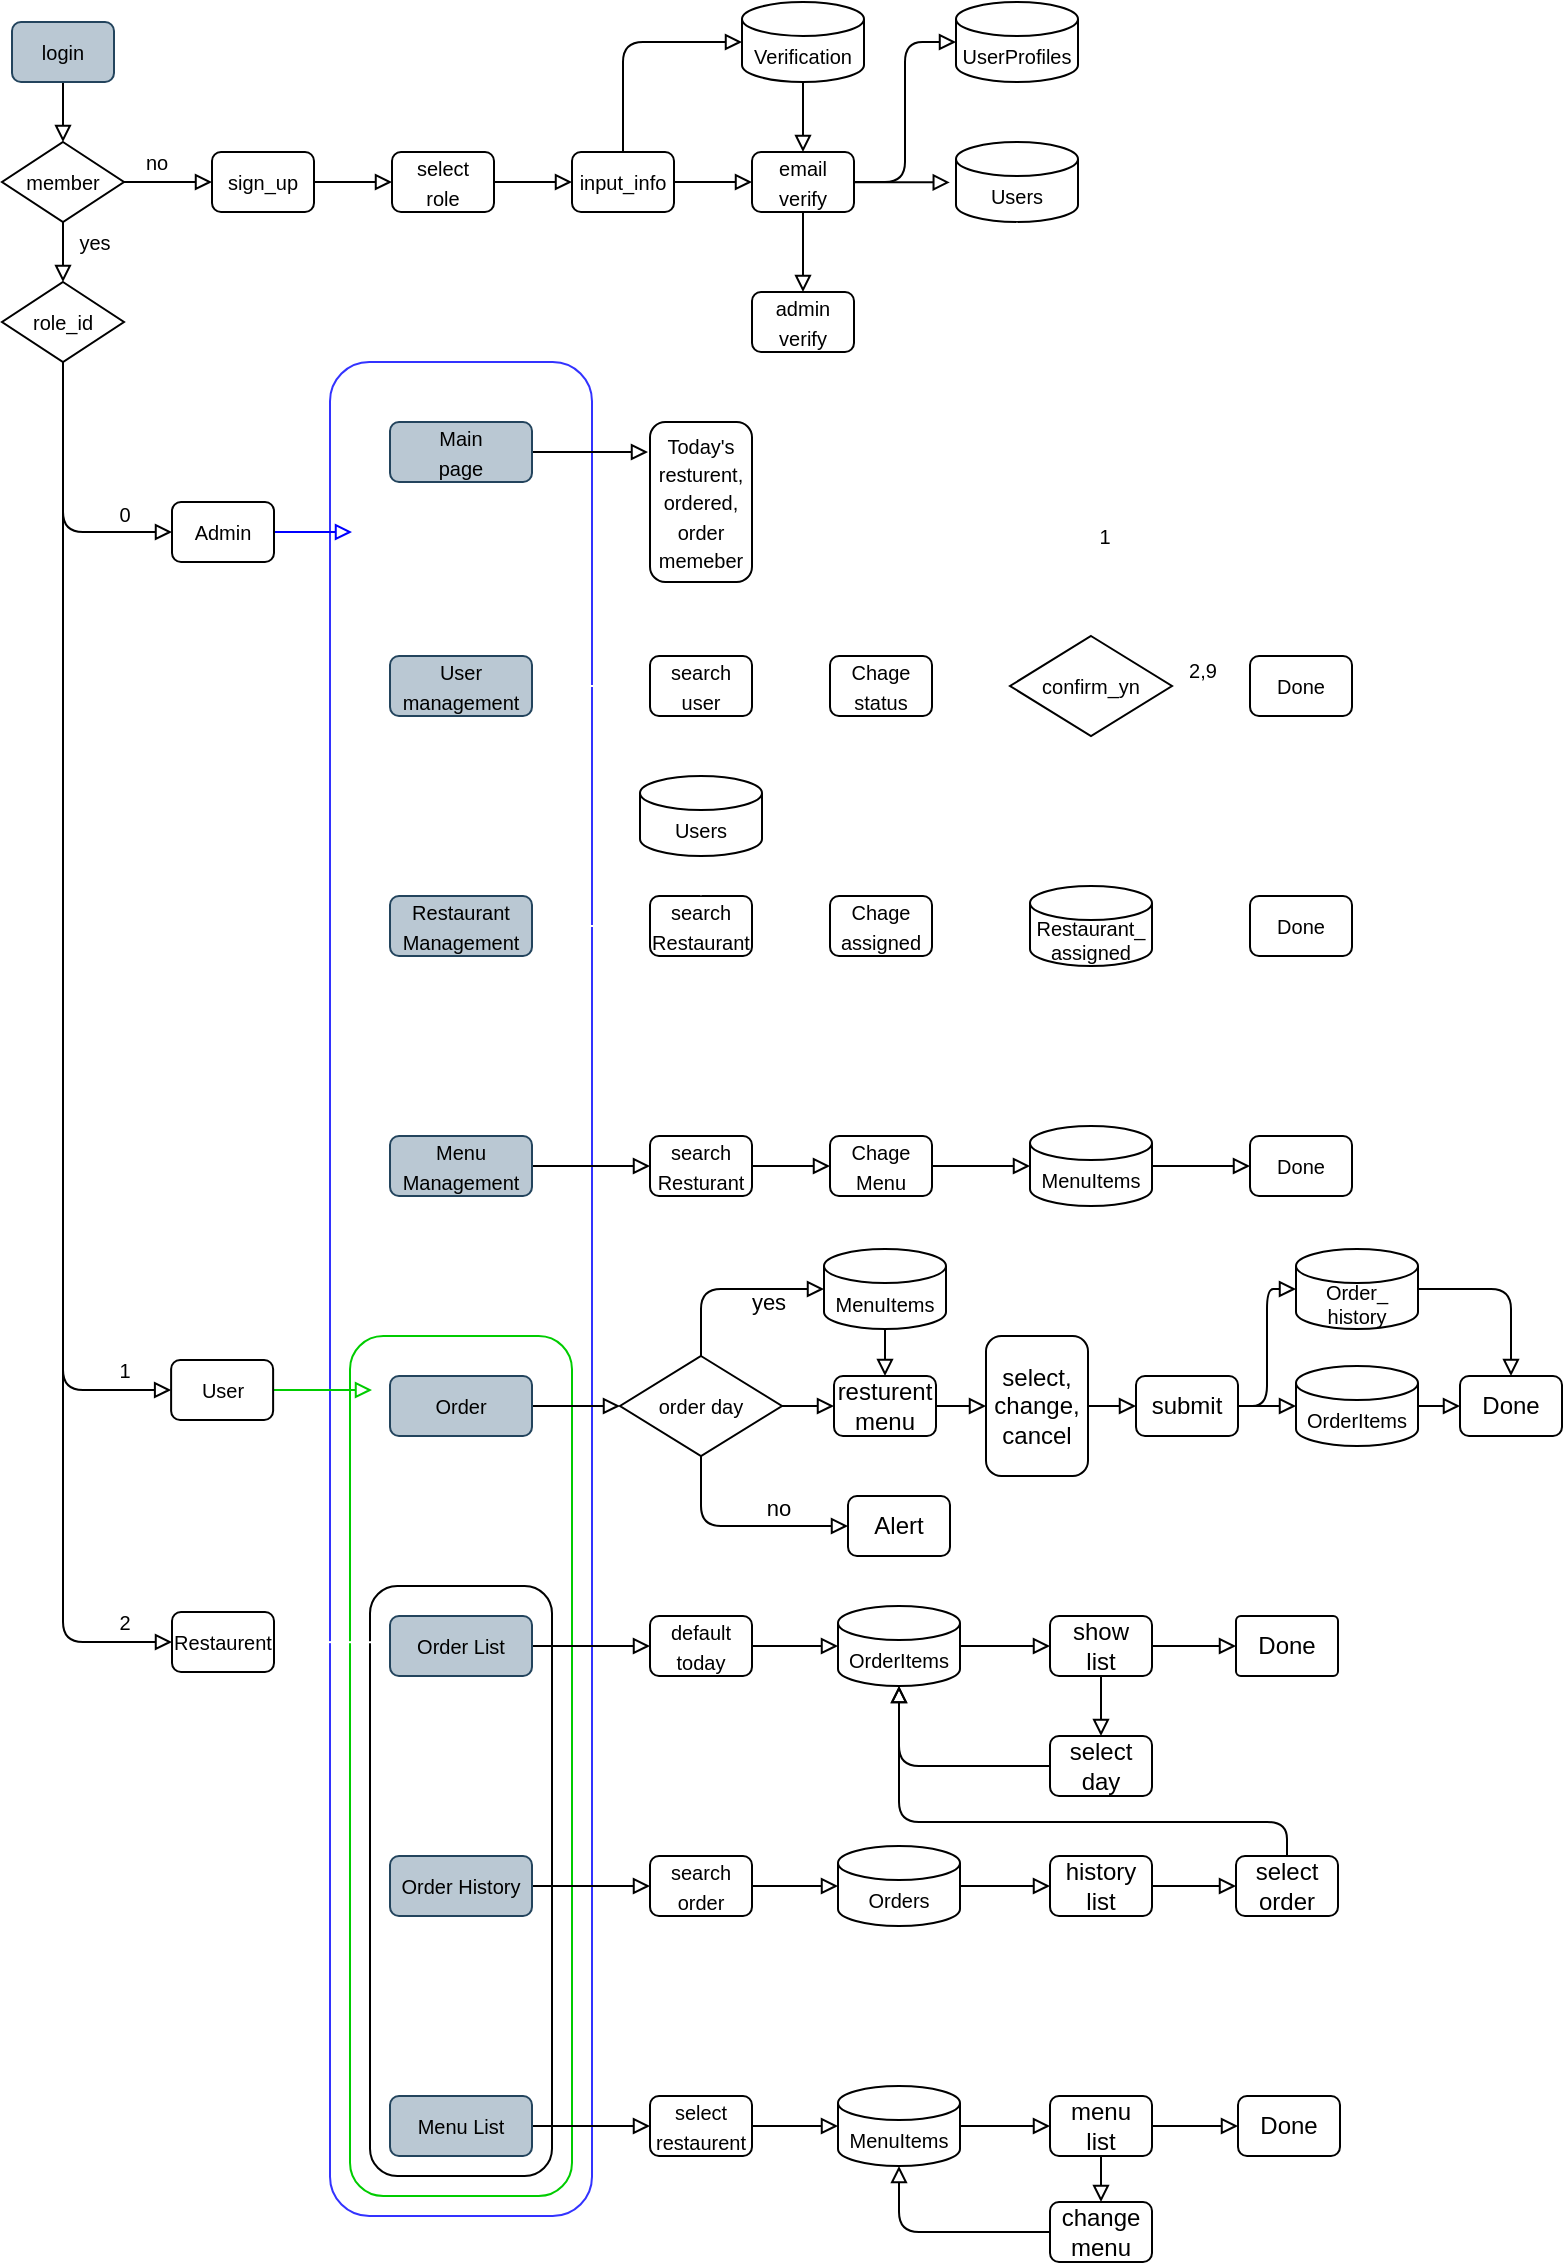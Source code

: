 <mxfile>
    <diagram id="rIqmtQ2xbWafWo9ve10f" name="all">
        <mxGraphModel dx="1154" dy="651" grid="1" gridSize="10" guides="1" tooltips="1" connect="1" arrows="1" fold="1" page="1" pageScale="1" pageWidth="827" pageHeight="1169" math="0" shadow="0">
            <root>
                <mxCell id="0"/>
                <mxCell id="1" parent="0"/>
                <mxCell id="H7KtVoQrYCwT0U_B3_sy-38" value="" style="rounded=1;whiteSpace=wrap;html=1;fontSize=10;fillColor=none;" parent="1" vertex="1">
                    <mxGeometry x="207" y="822" width="91" height="295" as="geometry"/>
                </mxCell>
                <mxCell id="H7KtVoQrYCwT0U_B3_sy-34" value="" style="rounded=1;whiteSpace=wrap;html=1;fontSize=10;strokeColor=#3333FF;fillColor=none;" parent="1" vertex="1">
                    <mxGeometry x="187" y="210" width="131" height="927" as="geometry"/>
                </mxCell>
                <mxCell id="H7KtVoQrYCwT0U_B3_sy-36" value="" style="rounded=1;whiteSpace=wrap;html=1;strokeColor=#00CC00;fontSize=10;fillColor=none;" parent="1" vertex="1">
                    <mxGeometry x="197" y="697" width="111" height="430" as="geometry"/>
                </mxCell>
                <mxCell id="muwbi9wa39CltD2xb8ac-4" style="edgeStyle=none;html=1;entryX=0.5;entryY=0;entryDx=0;entryDy=0;fontSize=10;endArrow=block;endFill=0;" parent="1" source="2" target="muwbi9wa39CltD2xb8ac-3" edge="1">
                    <mxGeometry relative="1" as="geometry"/>
                </mxCell>
                <mxCell id="2" value="&lt;font style=&quot;font-size: 10px;&quot;&gt;login&lt;/font&gt;" style="rounded=1;whiteSpace=wrap;html=1;fillColor=#bac8d3;strokeColor=#23445d;" parent="1" vertex="1">
                    <mxGeometry x="28" y="40" width="51" height="30" as="geometry"/>
                </mxCell>
                <mxCell id="muwbi9wa39CltD2xb8ac-11" style="edgeStyle=none;html=1;fontSize=10;endArrow=block;endFill=0;exitX=1;exitY=0.5;exitDx=0;exitDy=0;entryX=0;entryY=0.5;entryDx=0;entryDy=0;entryPerimeter=0;" parent="1" source="muwbi9wa39CltD2xb8ac-2" target="muwbi9wa39CltD2xb8ac-25" edge="1">
                    <mxGeometry relative="1" as="geometry">
                        <mxPoint x="208" y="120" as="targetPoint"/>
                    </mxGeometry>
                </mxCell>
                <mxCell id="muwbi9wa39CltD2xb8ac-2" value="&lt;font style=&quot;font-size: 10px;&quot;&gt;sign_up&lt;/font&gt;" style="rounded=1;whiteSpace=wrap;html=1;" parent="1" vertex="1">
                    <mxGeometry x="128" y="105" width="51" height="30" as="geometry"/>
                </mxCell>
                <mxCell id="muwbi9wa39CltD2xb8ac-6" style="edgeStyle=none;html=1;fontSize=10;endArrow=block;endFill=0;entryX=0.5;entryY=0;entryDx=0;entryDy=0;" parent="1" source="muwbi9wa39CltD2xb8ac-3" target="muwbi9wa39CltD2xb8ac-7" edge="1">
                    <mxGeometry relative="1" as="geometry">
                        <mxPoint x="53" y="170" as="targetPoint"/>
                    </mxGeometry>
                </mxCell>
                <mxCell id="muwbi9wa39CltD2xb8ac-8" value="yes" style="edgeLabel;html=1;align=center;verticalAlign=middle;resizable=0;points=[];fontSize=10;" parent="muwbi9wa39CltD2xb8ac-6" vertex="1" connectable="0">
                    <mxGeometry x="-0.259" y="1" relative="1" as="geometry">
                        <mxPoint x="14" y="-1" as="offset"/>
                    </mxGeometry>
                </mxCell>
                <mxCell id="muwbi9wa39CltD2xb8ac-9" style="edgeStyle=none;html=1;entryX=0;entryY=0.5;entryDx=0;entryDy=0;fontSize=10;endArrow=block;endFill=0;" parent="1" source="muwbi9wa39CltD2xb8ac-3" target="muwbi9wa39CltD2xb8ac-2" edge="1">
                    <mxGeometry relative="1" as="geometry"/>
                </mxCell>
                <mxCell id="muwbi9wa39CltD2xb8ac-10" value="no" style="edgeLabel;html=1;align=center;verticalAlign=middle;resizable=0;points=[];fontSize=10;" parent="muwbi9wa39CltD2xb8ac-9" vertex="1" connectable="0">
                    <mxGeometry x="-0.416" relative="1" as="geometry">
                        <mxPoint x="3" y="-10" as="offset"/>
                    </mxGeometry>
                </mxCell>
                <mxCell id="muwbi9wa39CltD2xb8ac-3" value="&lt;p style=&quot;line-height: 120%;&quot;&gt;&lt;font style=&quot;font-size: 10px;&quot;&gt;member&lt;/font&gt;&lt;/p&gt;" style="rhombus;whiteSpace=wrap;html=1;fontSize=10;" parent="1" vertex="1">
                    <mxGeometry x="23" y="100" width="61" height="40" as="geometry"/>
                </mxCell>
                <mxCell id="H7KtVoQrYCwT0U_B3_sy-14" style="edgeStyle=orthogonalEdgeStyle;html=1;entryX=0;entryY=0.5;entryDx=0;entryDy=0;fontSize=10;endArrow=block;endFill=0;exitX=0.5;exitY=1;exitDx=0;exitDy=0;" parent="1" source="muwbi9wa39CltD2xb8ac-7" target="muwbi9wa39CltD2xb8ac-28" edge="1">
                    <mxGeometry relative="1" as="geometry"/>
                </mxCell>
                <mxCell id="H7KtVoQrYCwT0U_B3_sy-17" value="0" style="edgeLabel;html=1;align=center;verticalAlign=middle;resizable=0;points=[];fontSize=10;" parent="H7KtVoQrYCwT0U_B3_sy-14" vertex="1" connectable="0">
                    <mxGeometry x="0.533" relative="1" as="geometry">
                        <mxPoint x="8" y="-9" as="offset"/>
                    </mxGeometry>
                </mxCell>
                <mxCell id="H7KtVoQrYCwT0U_B3_sy-18" value="1" style="edgeLabel;html=1;align=center;verticalAlign=middle;resizable=0;points=[];fontSize=10;" parent="H7KtVoQrYCwT0U_B3_sy-14" vertex="1" connectable="0">
                    <mxGeometry x="0.533" relative="1" as="geometry">
                        <mxPoint x="8" y="419" as="offset"/>
                    </mxGeometry>
                </mxCell>
                <mxCell id="H7KtVoQrYCwT0U_B3_sy-19" value="2" style="edgeLabel;html=1;align=center;verticalAlign=middle;resizable=0;points=[];fontSize=10;" parent="H7KtVoQrYCwT0U_B3_sy-14" vertex="1" connectable="0">
                    <mxGeometry x="0.533" relative="1" as="geometry">
                        <mxPoint x="8" y="545" as="offset"/>
                    </mxGeometry>
                </mxCell>
                <mxCell id="H7KtVoQrYCwT0U_B3_sy-15" style="edgeStyle=orthogonalEdgeStyle;html=1;exitX=0.5;exitY=1;exitDx=0;exitDy=0;entryX=0;entryY=0.5;entryDx=0;entryDy=0;fontSize=10;endArrow=block;endFill=0;" parent="1" source="muwbi9wa39CltD2xb8ac-7" target="H7KtVoQrYCwT0U_B3_sy-12" edge="1">
                    <mxGeometry relative="1" as="geometry"/>
                </mxCell>
                <mxCell id="H7KtVoQrYCwT0U_B3_sy-16" style="edgeStyle=orthogonalEdgeStyle;html=1;entryX=0;entryY=0.5;entryDx=0;entryDy=0;fontSize=10;endArrow=block;endFill=0;exitX=0.5;exitY=1;exitDx=0;exitDy=0;" parent="1" source="muwbi9wa39CltD2xb8ac-7" target="H7KtVoQrYCwT0U_B3_sy-13" edge="1">
                    <mxGeometry relative="1" as="geometry"/>
                </mxCell>
                <mxCell id="muwbi9wa39CltD2xb8ac-7" value="&lt;p style=&quot;line-height: 120%;&quot;&gt;role_id&lt;/p&gt;" style="rhombus;whiteSpace=wrap;html=1;fontSize=10;" parent="1" vertex="1">
                    <mxGeometry x="23" y="170" width="61" height="40" as="geometry"/>
                </mxCell>
                <mxCell id="muwbi9wa39CltD2xb8ac-13" style="edgeStyle=none;html=1;fontSize=10;endArrow=block;endFill=0;entryX=0;entryY=0.5;entryDx=0;entryDy=0;" parent="1" source="muwbi9wa39CltD2xb8ac-12" target="muwbi9wa39CltD2xb8ac-14" edge="1">
                    <mxGeometry relative="1" as="geometry">
                        <mxPoint x="388" y="120" as="targetPoint"/>
                    </mxGeometry>
                </mxCell>
                <mxCell id="H7KtVoQrYCwT0U_B3_sy-4" style="edgeStyle=orthogonalEdgeStyle;html=1;entryX=0;entryY=0.5;entryDx=0;entryDy=0;entryPerimeter=0;fontSize=10;endArrow=block;endFill=0;exitX=0.5;exitY=0;exitDx=0;exitDy=0;" parent="1" source="muwbi9wa39CltD2xb8ac-12" target="H7KtVoQrYCwT0U_B3_sy-3" edge="1">
                    <mxGeometry relative="1" as="geometry"/>
                </mxCell>
                <mxCell id="muwbi9wa39CltD2xb8ac-12" value="&lt;span style=&quot;font-size: 10px;&quot;&gt;input_info&lt;/span&gt;" style="rounded=1;whiteSpace=wrap;html=1;" parent="1" vertex="1">
                    <mxGeometry x="308" y="105" width="51" height="30" as="geometry"/>
                </mxCell>
                <mxCell id="muwbi9wa39CltD2xb8ac-15" style="edgeStyle=none;html=1;fontSize=10;endArrow=block;endFill=0;entryX=-0.051;entryY=0.505;entryDx=0;entryDy=0;entryPerimeter=0;" parent="1" source="muwbi9wa39CltD2xb8ac-14" target="H7KtVoQrYCwT0U_B3_sy-2" edge="1">
                    <mxGeometry relative="1" as="geometry">
                        <mxPoint x="478" y="120" as="targetPoint"/>
                    </mxGeometry>
                </mxCell>
                <mxCell id="H7KtVoQrYCwT0U_B3_sy-6" style="edgeStyle=orthogonalEdgeStyle;html=1;entryX=0.5;entryY=0;entryDx=0;entryDy=0;fontSize=10;endArrow=block;endFill=0;" parent="1" source="muwbi9wa39CltD2xb8ac-14" target="H7KtVoQrYCwT0U_B3_sy-8" edge="1">
                    <mxGeometry relative="1" as="geometry">
                        <mxPoint x="423" y="170" as="targetPoint"/>
                    </mxGeometry>
                </mxCell>
                <mxCell id="96" style="edgeStyle=orthogonalEdgeStyle;html=1;entryX=0;entryY=0.5;entryDx=0;entryDy=0;entryPerimeter=0;endArrow=block;endFill=0;" edge="1" parent="1" source="muwbi9wa39CltD2xb8ac-14" target="95">
                    <mxGeometry relative="1" as="geometry"/>
                </mxCell>
                <mxCell id="muwbi9wa39CltD2xb8ac-14" value="&lt;span style=&quot;font-size: 10px;&quot;&gt;email&lt;br&gt;verify&lt;/span&gt;" style="rounded=1;whiteSpace=wrap;html=1;" parent="1" vertex="1">
                    <mxGeometry x="398" y="105" width="51" height="30" as="geometry"/>
                </mxCell>
                <mxCell id="muwbi9wa39CltD2xb8ac-26" style="edgeStyle=none;html=1;entryX=0;entryY=0.5;entryDx=0;entryDy=0;fontSize=10;endArrow=block;endFill=0;" parent="1" source="muwbi9wa39CltD2xb8ac-25" target="muwbi9wa39CltD2xb8ac-12" edge="1">
                    <mxGeometry relative="1" as="geometry"/>
                </mxCell>
                <mxCell id="muwbi9wa39CltD2xb8ac-25" value="&lt;span style=&quot;font-size: 10px;&quot;&gt;select&lt;br&gt;role&lt;br&gt;&lt;/span&gt;" style="rounded=1;whiteSpace=wrap;html=1;" parent="1" vertex="1">
                    <mxGeometry x="218" y="105" width="51" height="30" as="geometry"/>
                </mxCell>
                <mxCell id="H7KtVoQrYCwT0U_B3_sy-35" style="html=1;fontSize=10;endArrow=block;endFill=0;fillColor=#dae8fc;gradientColor=#7ea6e0;strokeColor=#0000FF;" parent="1" source="muwbi9wa39CltD2xb8ac-28" edge="1">
                    <mxGeometry relative="1" as="geometry">
                        <mxPoint x="198" y="295" as="targetPoint"/>
                    </mxGeometry>
                </mxCell>
                <mxCell id="muwbi9wa39CltD2xb8ac-28" value="&lt;span style=&quot;font-size: 10px;&quot;&gt;Admin&lt;/span&gt;" style="rounded=1;whiteSpace=wrap;html=1;" parent="1" vertex="1">
                    <mxGeometry x="108" y="280" width="51" height="30" as="geometry"/>
                </mxCell>
                <mxCell id="H7KtVoQrYCwT0U_B3_sy-2" value="Users" style="shape=cylinder3;whiteSpace=wrap;html=1;boundedLbl=1;backgroundOutline=1;size=8.487;fontSize=10;" parent="1" vertex="1">
                    <mxGeometry x="500" y="100" width="61" height="40" as="geometry"/>
                </mxCell>
                <mxCell id="H7KtVoQrYCwT0U_B3_sy-5" style="edgeStyle=orthogonalEdgeStyle;html=1;exitX=0.5;exitY=1;exitDx=0;exitDy=0;exitPerimeter=0;fontSize=10;endArrow=block;endFill=0;" parent="1" source="H7KtVoQrYCwT0U_B3_sy-3" target="muwbi9wa39CltD2xb8ac-14" edge="1">
                    <mxGeometry relative="1" as="geometry">
                        <mxPoint x="403" y="70.0" as="sourcePoint"/>
                    </mxGeometry>
                </mxCell>
                <mxCell id="H7KtVoQrYCwT0U_B3_sy-3" value="Verification" style="shape=cylinder3;whiteSpace=wrap;html=1;boundedLbl=1;backgroundOutline=1;size=8.487;fontSize=10;" parent="1" vertex="1">
                    <mxGeometry x="393" y="30" width="61" height="40" as="geometry"/>
                </mxCell>
                <mxCell id="H7KtVoQrYCwT0U_B3_sy-8" value="&lt;span style=&quot;font-size: 10px;&quot;&gt;admin&lt;/span&gt;&lt;br style=&quot;font-size: 10px;&quot;&gt;&lt;span style=&quot;font-size: 10px;&quot;&gt;verify&lt;/span&gt;" style="rounded=1;whiteSpace=wrap;html=1;" parent="1" vertex="1">
                    <mxGeometry x="398" y="175" width="51" height="30" as="geometry"/>
                </mxCell>
                <mxCell id="H7KtVoQrYCwT0U_B3_sy-37" style="edgeStyle=none;html=1;strokeColor=#00CC00;fontSize=10;endArrow=block;endFill=0;" parent="1" source="H7KtVoQrYCwT0U_B3_sy-12" edge="1">
                    <mxGeometry relative="1" as="geometry">
                        <mxPoint x="208" y="724" as="targetPoint"/>
                    </mxGeometry>
                </mxCell>
                <mxCell id="H7KtVoQrYCwT0U_B3_sy-12" value="&lt;span style=&quot;font-size: 10px;&quot;&gt;User&lt;/span&gt;" style="rounded=1;whiteSpace=wrap;html=1;" parent="1" vertex="1">
                    <mxGeometry x="107.56" y="709" width="51" height="30" as="geometry"/>
                </mxCell>
                <mxCell id="H7KtVoQrYCwT0U_B3_sy-39" style="edgeStyle=none;html=1;entryX=0.082;entryY=0.426;entryDx=0;entryDy=0;entryPerimeter=0;strokeColor=#FFFFFF;fontSize=10;endArrow=block;endFill=0;" parent="1" source="H7KtVoQrYCwT0U_B3_sy-13" edge="1">
                    <mxGeometry relative="1" as="geometry">
                        <mxPoint x="218.02" y="850.18" as="targetPoint"/>
                    </mxGeometry>
                </mxCell>
                <mxCell id="H7KtVoQrYCwT0U_B3_sy-13" value="&lt;span style=&quot;font-size: 10px;&quot;&gt;Restaurent&lt;/span&gt;" style="rounded=1;whiteSpace=wrap;html=1;" parent="1" vertex="1">
                    <mxGeometry x="108" y="835" width="51" height="30" as="geometry"/>
                </mxCell>
                <mxCell id="H7KtVoQrYCwT0U_B3_sy-40" style="edgeStyle=none;html=1;strokeColor=#FFFFFF;fontSize=10;endArrow=block;endFill=0;entryX=0;entryY=0.5;entryDx=0;entryDy=0;" parent="1" source="H7KtVoQrYCwT0U_B3_sy-21" target="H7KtVoQrYCwT0U_B3_sy-41" edge="1">
                    <mxGeometry relative="1" as="geometry">
                        <mxPoint x="337" y="372" as="targetPoint"/>
                    </mxGeometry>
                </mxCell>
                <mxCell id="H7KtVoQrYCwT0U_B3_sy-21" value="&lt;span style=&quot;font-size: 10px;&quot;&gt;User&lt;br&gt;management&lt;br&gt;&lt;/span&gt;" style="rounded=1;whiteSpace=wrap;html=1;fillColor=#bac8d3;strokeColor=#23445d;" parent="1" vertex="1">
                    <mxGeometry x="217" y="357" width="71" height="30" as="geometry"/>
                </mxCell>
                <mxCell id="H7KtVoQrYCwT0U_B3_sy-58" style="edgeStyle=orthogonalEdgeStyle;html=1;entryX=0;entryY=0.5;entryDx=0;entryDy=0;strokeColor=#FFFFFF;fontSize=10;endArrow=block;endFill=0;" parent="1" source="H7KtVoQrYCwT0U_B3_sy-22" target="H7KtVoQrYCwT0U_B3_sy-57" edge="1">
                    <mxGeometry relative="1" as="geometry"/>
                </mxCell>
                <mxCell id="H7KtVoQrYCwT0U_B3_sy-22" value="&lt;span style=&quot;font-size: 10px;&quot;&gt;Restaurant Management&lt;/span&gt;" style="rounded=1;whiteSpace=wrap;html=1;fillColor=#bac8d3;strokeColor=#23445d;" parent="1" vertex="1">
                    <mxGeometry x="217" y="477" width="71" height="30" as="geometry"/>
                </mxCell>
                <mxCell id="6" style="edgeStyle=none;html=1;entryX=0;entryY=0.5;entryDx=0;entryDy=0;endArrow=block;endFill=0;" edge="1" parent="1" source="H7KtVoQrYCwT0U_B3_sy-23" target="4">
                    <mxGeometry relative="1" as="geometry"/>
                </mxCell>
                <mxCell id="H7KtVoQrYCwT0U_B3_sy-23" value="&lt;span style=&quot;font-size: 10px;&quot;&gt;Menu Management&lt;/span&gt;" style="rounded=1;whiteSpace=wrap;html=1;fillColor=#bac8d3;strokeColor=#23445d;" parent="1" vertex="1">
                    <mxGeometry x="217" y="597" width="71" height="30" as="geometry"/>
                </mxCell>
                <mxCell id="14" style="edgeStyle=none;html=1;entryX=0;entryY=0.5;entryDx=0;entryDy=0;endArrow=block;endFill=0;" edge="1" parent="1" source="H7KtVoQrYCwT0U_B3_sy-24" target="13">
                    <mxGeometry relative="1" as="geometry"/>
                </mxCell>
                <mxCell id="H7KtVoQrYCwT0U_B3_sy-24" value="&lt;span style=&quot;font-size: 10px;&quot;&gt;Order&lt;/span&gt;" style="rounded=1;whiteSpace=wrap;html=1;fillColor=#bac8d3;strokeColor=#23445d;" parent="1" vertex="1">
                    <mxGeometry x="217" y="717" width="71" height="30" as="geometry"/>
                </mxCell>
                <mxCell id="48" style="edgeStyle=orthogonalEdgeStyle;html=1;entryX=0;entryY=0.5;entryDx=0;entryDy=0;endArrow=block;endFill=0;" edge="1" parent="1" source="H7KtVoQrYCwT0U_B3_sy-25" target="47">
                    <mxGeometry relative="1" as="geometry"/>
                </mxCell>
                <mxCell id="H7KtVoQrYCwT0U_B3_sy-25" value="&lt;span style=&quot;font-size: 10px;&quot;&gt;Order List&lt;/span&gt;" style="rounded=1;whiteSpace=wrap;html=1;fillColor=#bac8d3;strokeColor=#23445d;" parent="1" vertex="1">
                    <mxGeometry x="217" y="837" width="71" height="30" as="geometry"/>
                </mxCell>
                <mxCell id="54" style="edgeStyle=orthogonalEdgeStyle;html=1;endArrow=block;endFill=0;entryX=0;entryY=0.5;entryDx=0;entryDy=0;" edge="1" parent="1" source="H7KtVoQrYCwT0U_B3_sy-26" target="55">
                    <mxGeometry relative="1" as="geometry">
                        <mxPoint x="350" y="972" as="targetPoint"/>
                    </mxGeometry>
                </mxCell>
                <mxCell id="H7KtVoQrYCwT0U_B3_sy-26" value="&lt;span style=&quot;font-size: 10px;&quot;&gt;Order History&lt;/span&gt;" style="rounded=1;whiteSpace=wrap;html=1;fillColor=#bac8d3;strokeColor=#23445d;" parent="1" vertex="1">
                    <mxGeometry x="217" y="957" width="71" height="30" as="geometry"/>
                </mxCell>
                <mxCell id="81" style="edgeStyle=orthogonalEdgeStyle;html=1;entryX=0;entryY=0.5;entryDx=0;entryDy=0;endArrow=block;endFill=0;" edge="1" parent="1" source="H7KtVoQrYCwT0U_B3_sy-27" target="80">
                    <mxGeometry relative="1" as="geometry"/>
                </mxCell>
                <mxCell id="H7KtVoQrYCwT0U_B3_sy-27" value="&lt;span style=&quot;font-size: 10px;&quot;&gt;Menu List&lt;/span&gt;" style="rounded=1;whiteSpace=wrap;html=1;fillColor=#bac8d3;strokeColor=#23445d;" parent="1" vertex="1">
                    <mxGeometry x="217" y="1077" width="71" height="30" as="geometry"/>
                </mxCell>
                <mxCell id="H7KtVoQrYCwT0U_B3_sy-42" style="edgeStyle=none;html=1;strokeColor=#FFFFFF;fontSize=10;endArrow=block;endFill=0;entryX=0;entryY=0.5;entryDx=0;entryDy=0;" parent="1" source="H7KtVoQrYCwT0U_B3_sy-41" target="H7KtVoQrYCwT0U_B3_sy-43" edge="1">
                    <mxGeometry relative="1" as="geometry">
                        <mxPoint x="427" y="372" as="targetPoint"/>
                    </mxGeometry>
                </mxCell>
                <mxCell id="H7KtVoQrYCwT0U_B3_sy-41" value="&lt;span style=&quot;font-size: 10px;&quot;&gt;search&lt;br&gt;user&lt;br&gt;&lt;/span&gt;" style="rounded=1;whiteSpace=wrap;html=1;" parent="1" vertex="1">
                    <mxGeometry x="347" y="357" width="51" height="30" as="geometry"/>
                </mxCell>
                <mxCell id="H7KtVoQrYCwT0U_B3_sy-47" style="edgeStyle=none;html=1;entryX=0;entryY=0.5;entryDx=0;entryDy=0;strokeColor=#FFFFFF;fontSize=10;endArrow=block;endFill=0;" parent="1" source="H7KtVoQrYCwT0U_B3_sy-43" target="H7KtVoQrYCwT0U_B3_sy-48" edge="1">
                    <mxGeometry relative="1" as="geometry">
                        <mxPoint x="517" y="372" as="targetPoint"/>
                    </mxGeometry>
                </mxCell>
                <mxCell id="H7KtVoQrYCwT0U_B3_sy-43" value="&lt;span style=&quot;font-size: 10px;&quot;&gt;Chage&lt;br&gt;status&lt;br&gt;&lt;/span&gt;" style="rounded=1;whiteSpace=wrap;html=1;" parent="1" vertex="1">
                    <mxGeometry x="437" y="357" width="51" height="30" as="geometry"/>
                </mxCell>
                <mxCell id="H7KtVoQrYCwT0U_B3_sy-49" style="edgeStyle=none;html=1;strokeColor=#FFFFFF;fontSize=10;endArrow=block;endFill=0;" parent="1" source="H7KtVoQrYCwT0U_B3_sy-48" edge="1">
                    <mxGeometry relative="1" as="geometry">
                        <mxPoint x="647" y="372" as="targetPoint"/>
                    </mxGeometry>
                </mxCell>
                <mxCell id="H7KtVoQrYCwT0U_B3_sy-54" value="2,9" style="edgeLabel;html=1;align=center;verticalAlign=middle;resizable=0;points=[];fontSize=10;" parent="H7KtVoQrYCwT0U_B3_sy-49" vertex="1" connectable="0">
                    <mxGeometry x="-0.428" y="2" relative="1" as="geometry">
                        <mxPoint x="4" y="-6" as="offset"/>
                    </mxGeometry>
                </mxCell>
                <mxCell id="H7KtVoQrYCwT0U_B3_sy-56" value="1" style="edgeLabel;html=1;align=center;verticalAlign=middle;resizable=0;points=[];fontSize=10;" parent="H7KtVoQrYCwT0U_B3_sy-49" vertex="1" connectable="0">
                    <mxGeometry x="-0.428" y="2" relative="1" as="geometry">
                        <mxPoint x="-45" y="-73" as="offset"/>
                    </mxGeometry>
                </mxCell>
                <mxCell id="H7KtVoQrYCwT0U_B3_sy-55" style="edgeStyle=orthogonalEdgeStyle;html=1;entryX=0.5;entryY=1;entryDx=0;entryDy=0;entryPerimeter=0;strokeColor=#FFFFFF;fontSize=10;endArrow=block;endFill=0;" parent="1" source="H7KtVoQrYCwT0U_B3_sy-48" target="H7KtVoQrYCwT0U_B3_sy-2" edge="1">
                    <mxGeometry relative="1" as="geometry"/>
                </mxCell>
                <mxCell id="H7KtVoQrYCwT0U_B3_sy-48" value="&lt;p style=&quot;line-height: 120%;&quot;&gt;confirm_yn&lt;/p&gt;" style="rhombus;whiteSpace=wrap;html=1;fontSize=10;" parent="1" vertex="1">
                    <mxGeometry x="527" y="347" width="81" height="50" as="geometry"/>
                </mxCell>
                <mxCell id="H7KtVoQrYCwT0U_B3_sy-53" value="&lt;span style=&quot;font-size: 10px;&quot;&gt;Done&lt;br&gt;&lt;/span&gt;" style="rounded=1;whiteSpace=wrap;html=1;" parent="1" vertex="1">
                    <mxGeometry x="647" y="357" width="51" height="30" as="geometry"/>
                </mxCell>
                <mxCell id="H7KtVoQrYCwT0U_B3_sy-60" style="edgeStyle=orthogonalEdgeStyle;html=1;entryX=0.5;entryY=1;entryDx=0;entryDy=0;entryPerimeter=0;strokeColor=#FFFFFF;fontSize=10;endArrow=block;endFill=0;" parent="1" source="H7KtVoQrYCwT0U_B3_sy-57" target="H7KtVoQrYCwT0U_B3_sy-59" edge="1">
                    <mxGeometry relative="1" as="geometry"/>
                </mxCell>
                <mxCell id="H7KtVoQrYCwT0U_B3_sy-65" style="edgeStyle=orthogonalEdgeStyle;html=1;entryX=0.5;entryY=0;entryDx=0;entryDy=0;strokeColor=#FFFFFF;fontSize=10;endArrow=block;endFill=0;exitX=0.5;exitY=1;exitDx=0;exitDy=0;" parent="1" source="H7KtVoQrYCwT0U_B3_sy-57" target="H7KtVoQrYCwT0U_B3_sy-64" edge="1">
                    <mxGeometry relative="1" as="geometry"/>
                </mxCell>
                <mxCell id="H7KtVoQrYCwT0U_B3_sy-66" style="edgeStyle=orthogonalEdgeStyle;html=1;entryX=0;entryY=0.5;entryDx=0;entryDy=0;strokeColor=#FFFFFF;fontSize=10;endArrow=block;endFill=0;" parent="1" source="H7KtVoQrYCwT0U_B3_sy-57" target="H7KtVoQrYCwT0U_B3_sy-63" edge="1">
                    <mxGeometry relative="1" as="geometry"/>
                </mxCell>
                <mxCell id="H7KtVoQrYCwT0U_B3_sy-57" value="&lt;span style=&quot;font-size: 10px;&quot;&gt;search&lt;br&gt;Restaurant&lt;br&gt;&lt;/span&gt;" style="rounded=1;whiteSpace=wrap;html=1;" parent="1" vertex="1">
                    <mxGeometry x="347" y="477" width="51" height="30" as="geometry"/>
                </mxCell>
                <mxCell id="H7KtVoQrYCwT0U_B3_sy-61" style="edgeStyle=orthogonalEdgeStyle;html=1;exitX=0.5;exitY=1;exitDx=0;exitDy=0;exitPerimeter=0;entryX=0.5;entryY=0;entryDx=0;entryDy=0;strokeColor=#FFFFFF;fontSize=10;endArrow=block;endFill=0;" parent="1" source="H7KtVoQrYCwT0U_B3_sy-59" target="H7KtVoQrYCwT0U_B3_sy-57" edge="1">
                    <mxGeometry relative="1" as="geometry"/>
                </mxCell>
                <mxCell id="H7KtVoQrYCwT0U_B3_sy-59" value="Users" style="shape=cylinder3;whiteSpace=wrap;html=1;boundedLbl=1;backgroundOutline=1;size=8.487;fontSize=10;" parent="1" vertex="1">
                    <mxGeometry x="342" y="417" width="61" height="40" as="geometry"/>
                </mxCell>
                <mxCell id="H7KtVoQrYCwT0U_B3_sy-69" style="edgeStyle=orthogonalEdgeStyle;html=1;entryX=0;entryY=0.5;entryDx=0;entryDy=0;entryPerimeter=0;strokeColor=#FFFFFF;fontSize=10;endArrow=block;endFill=0;" parent="1" source="H7KtVoQrYCwT0U_B3_sy-63" target="H7KtVoQrYCwT0U_B3_sy-68" edge="1">
                    <mxGeometry relative="1" as="geometry"/>
                </mxCell>
                <mxCell id="H7KtVoQrYCwT0U_B3_sy-63" value="&lt;span style=&quot;font-size: 10px;&quot;&gt;Chage&lt;/span&gt;&lt;br&gt;&lt;span style=&quot;font-size: 10px;&quot;&gt;assigned&lt;/span&gt;" style="rounded=1;whiteSpace=wrap;html=1;" parent="1" vertex="1">
                    <mxGeometry x="437" y="477" width="51" height="30" as="geometry"/>
                </mxCell>
                <mxCell id="9" style="edgeStyle=none;html=1;entryX=0;entryY=0.5;entryDx=0;entryDy=0;entryPerimeter=0;endArrow=block;endFill=0;" edge="1" parent="1" source="H7KtVoQrYCwT0U_B3_sy-64" target="8">
                    <mxGeometry relative="1" as="geometry"/>
                </mxCell>
                <mxCell id="H7KtVoQrYCwT0U_B3_sy-64" value="&lt;span style=&quot;font-size: 10px;&quot;&gt;Chage&lt;br&gt;Menu&lt;br&gt;&lt;/span&gt;" style="rounded=1;whiteSpace=wrap;html=1;" parent="1" vertex="1">
                    <mxGeometry x="437" y="597" width="51" height="30" as="geometry"/>
                </mxCell>
                <mxCell id="H7KtVoQrYCwT0U_B3_sy-70" style="edgeStyle=orthogonalEdgeStyle;html=1;strokeColor=#FFFFFF;fontSize=10;endArrow=block;endFill=0;entryX=0;entryY=0.5;entryDx=0;entryDy=0;" parent="1" source="H7KtVoQrYCwT0U_B3_sy-68" target="H7KtVoQrYCwT0U_B3_sy-71" edge="1">
                    <mxGeometry relative="1" as="geometry">
                        <mxPoint x="636" y="492" as="targetPoint"/>
                    </mxGeometry>
                </mxCell>
                <mxCell id="H7KtVoQrYCwT0U_B3_sy-68" value="Restaurant_&lt;br&gt;assigned" style="shape=cylinder3;whiteSpace=wrap;html=1;boundedLbl=1;backgroundOutline=1;size=8.487;fontSize=10;" parent="1" vertex="1">
                    <mxGeometry x="537" y="472" width="61" height="40" as="geometry"/>
                </mxCell>
                <mxCell id="H7KtVoQrYCwT0U_B3_sy-71" value="&lt;span style=&quot;font-size: 10px;&quot;&gt;Done&lt;br&gt;&lt;/span&gt;" style="rounded=1;whiteSpace=wrap;html=1;" parent="1" vertex="1">
                    <mxGeometry x="647" y="477" width="51" height="30" as="geometry"/>
                </mxCell>
                <mxCell id="7" style="edgeStyle=none;html=1;entryX=0;entryY=0.5;entryDx=0;entryDy=0;endArrow=block;endFill=0;" edge="1" parent="1" source="4" target="H7KtVoQrYCwT0U_B3_sy-64">
                    <mxGeometry relative="1" as="geometry"/>
                </mxCell>
                <mxCell id="4" value="&lt;span style=&quot;font-size: 10px;&quot;&gt;search&lt;br&gt;Resturant&lt;br&gt;&lt;/span&gt;" style="rounded=1;whiteSpace=wrap;html=1;" vertex="1" parent="1">
                    <mxGeometry x="347" y="597" width="51" height="30" as="geometry"/>
                </mxCell>
                <mxCell id="11" style="edgeStyle=none;html=1;entryX=0;entryY=0.5;entryDx=0;entryDy=0;endArrow=block;endFill=0;" edge="1" parent="1" source="8" target="10">
                    <mxGeometry relative="1" as="geometry"/>
                </mxCell>
                <mxCell id="8" value="MenuItems" style="shape=cylinder3;whiteSpace=wrap;html=1;boundedLbl=1;backgroundOutline=1;size=8.487;fontSize=10;" vertex="1" parent="1">
                    <mxGeometry x="537" y="592" width="61" height="40" as="geometry"/>
                </mxCell>
                <mxCell id="10" value="&lt;span style=&quot;font-size: 10px;&quot;&gt;Done&lt;br&gt;&lt;/span&gt;" style="rounded=1;whiteSpace=wrap;html=1;" vertex="1" parent="1">
                    <mxGeometry x="647" y="597" width="51" height="30" as="geometry"/>
                </mxCell>
                <mxCell id="15" style="edgeStyle=orthogonalEdgeStyle;html=1;endArrow=block;endFill=0;entryX=0;entryY=0.5;entryDx=0;entryDy=0;entryPerimeter=0;exitX=0.5;exitY=0;exitDx=0;exitDy=0;" edge="1" parent="1" source="13" target="31">
                    <mxGeometry relative="1" as="geometry">
                        <mxPoint x="446" y="732" as="targetPoint"/>
                    </mxGeometry>
                </mxCell>
                <mxCell id="17" style="edgeStyle=orthogonalEdgeStyle;html=1;entryX=0;entryY=0.5;entryDx=0;entryDy=0;endArrow=block;endFill=0;exitX=0.5;exitY=1;exitDx=0;exitDy=0;" edge="1" parent="1" source="13" target="16">
                    <mxGeometry relative="1" as="geometry"/>
                </mxCell>
                <mxCell id="19" value="no" style="edgeLabel;html=1;align=center;verticalAlign=middle;resizable=0;points=[];" vertex="1" connectable="0" parent="17">
                    <mxGeometry x="0.153" relative="1" as="geometry">
                        <mxPoint x="11" y="-9" as="offset"/>
                    </mxGeometry>
                </mxCell>
                <mxCell id="20" value="yes" style="edgeLabel;html=1;align=center;verticalAlign=middle;resizable=0;points=[];" vertex="1" connectable="0" parent="17">
                    <mxGeometry x="0.153" relative="1" as="geometry">
                        <mxPoint x="6" y="-112" as="offset"/>
                    </mxGeometry>
                </mxCell>
                <mxCell id="33" style="edgeStyle=orthogonalEdgeStyle;html=1;entryX=0;entryY=0.5;entryDx=0;entryDy=0;endArrow=block;endFill=0;exitX=1;exitY=0.5;exitDx=0;exitDy=0;" edge="1" parent="1" source="13" target="18">
                    <mxGeometry relative="1" as="geometry">
                        <mxPoint x="416" y="732" as="sourcePoint"/>
                    </mxGeometry>
                </mxCell>
                <mxCell id="13" value="&lt;p style=&quot;line-height: 120%;&quot;&gt;order day&lt;/p&gt;" style="rhombus;whiteSpace=wrap;html=1;fontSize=10;" vertex="1" parent="1">
                    <mxGeometry x="332" y="707" width="81" height="50" as="geometry"/>
                </mxCell>
                <mxCell id="16" value="Alert" style="rounded=1;whiteSpace=wrap;html=1;" vertex="1" parent="1">
                    <mxGeometry x="446" y="777" width="51" height="30" as="geometry"/>
                </mxCell>
                <mxCell id="22" style="edgeStyle=orthogonalEdgeStyle;html=1;entryX=0;entryY=0.5;entryDx=0;entryDy=0;endArrow=block;endFill=0;" edge="1" parent="1" source="18" target="21">
                    <mxGeometry relative="1" as="geometry">
                        <mxPoint x="530" y="732" as="targetPoint"/>
                    </mxGeometry>
                </mxCell>
                <mxCell id="18" value="resturent&lt;br&gt;menu" style="rounded=1;whiteSpace=wrap;html=1;" vertex="1" parent="1">
                    <mxGeometry x="439" y="717" width="51" height="30" as="geometry"/>
                </mxCell>
                <mxCell id="41" style="edgeStyle=orthogonalEdgeStyle;html=1;entryX=0;entryY=0.5;entryDx=0;entryDy=0;endArrow=block;endFill=0;" edge="1" parent="1" source="21" target="24">
                    <mxGeometry relative="1" as="geometry"/>
                </mxCell>
                <mxCell id="21" value="select,&lt;br&gt;change,&lt;br&gt;cancel" style="rounded=1;whiteSpace=wrap;html=1;" vertex="1" parent="1">
                    <mxGeometry x="515" y="697" width="51" height="70" as="geometry"/>
                </mxCell>
                <mxCell id="30" style="edgeStyle=orthogonalEdgeStyle;html=1;endArrow=block;endFill=0;" edge="1" parent="1" source="27">
                    <mxGeometry relative="1" as="geometry">
                        <mxPoint x="346" y="255" as="targetPoint"/>
                    </mxGeometry>
                </mxCell>
                <mxCell id="27" value="&lt;span style=&quot;font-size: 10px;&quot;&gt;Main&lt;br&gt;page&lt;br&gt;&lt;/span&gt;" style="rounded=1;whiteSpace=wrap;html=1;fillColor=#bac8d3;strokeColor=#23445d;" vertex="1" parent="1">
                    <mxGeometry x="217" y="240" width="71" height="30" as="geometry"/>
                </mxCell>
                <mxCell id="29" value="&lt;span style=&quot;font-size: 10px;&quot;&gt;Today's&lt;br&gt;resturent,&lt;br&gt;ordered,&lt;br&gt;order memeber&lt;br&gt;&lt;/span&gt;" style="rounded=1;whiteSpace=wrap;html=1;" vertex="1" parent="1">
                    <mxGeometry x="347" y="240" width="51" height="80" as="geometry"/>
                </mxCell>
                <mxCell id="34" style="edgeStyle=orthogonalEdgeStyle;html=1;entryX=0.5;entryY=0;entryDx=0;entryDy=0;endArrow=block;endFill=0;" edge="1" parent="1" source="31" target="18">
                    <mxGeometry relative="1" as="geometry"/>
                </mxCell>
                <mxCell id="31" value="MenuItems" style="shape=cylinder3;whiteSpace=wrap;html=1;boundedLbl=1;backgroundOutline=1;size=8.487;fontSize=10;" vertex="1" parent="1">
                    <mxGeometry x="434" y="653.5" width="61" height="40" as="geometry"/>
                </mxCell>
                <mxCell id="46" style="edgeStyle=orthogonalEdgeStyle;html=1;entryX=0.5;entryY=0;entryDx=0;entryDy=0;endArrow=block;endFill=0;" edge="1" parent="1" source="36" target="45">
                    <mxGeometry relative="1" as="geometry"/>
                </mxCell>
                <mxCell id="36" value="Order_&lt;br&gt;history" style="shape=cylinder3;whiteSpace=wrap;html=1;boundedLbl=1;backgroundOutline=1;size=8.487;fontSize=10;" vertex="1" parent="1">
                    <mxGeometry x="670" y="653.5" width="61" height="40" as="geometry"/>
                </mxCell>
                <mxCell id="44" style="edgeStyle=orthogonalEdgeStyle;html=1;endArrow=block;endFill=0;entryX=0;entryY=0.5;entryDx=0;entryDy=0;" edge="1" parent="1" source="38" target="45">
                    <mxGeometry relative="1" as="geometry">
                        <mxPoint x="752" y="732" as="targetPoint"/>
                    </mxGeometry>
                </mxCell>
                <mxCell id="38" value="OrderItems" style="shape=cylinder3;whiteSpace=wrap;html=1;boundedLbl=1;backgroundOutline=1;size=8.487;fontSize=10;" vertex="1" parent="1">
                    <mxGeometry x="670" y="712" width="61" height="40" as="geometry"/>
                </mxCell>
                <mxCell id="42" style="edgeStyle=orthogonalEdgeStyle;html=1;entryX=0;entryY=0.5;entryDx=0;entryDy=0;entryPerimeter=0;endArrow=block;endFill=0;" edge="1" parent="1" source="24" target="36">
                    <mxGeometry relative="1" as="geometry"/>
                </mxCell>
                <mxCell id="43" style="edgeStyle=orthogonalEdgeStyle;html=1;entryX=0;entryY=0.5;entryDx=0;entryDy=0;entryPerimeter=0;endArrow=block;endFill=0;" edge="1" parent="1" source="24" target="38">
                    <mxGeometry relative="1" as="geometry"/>
                </mxCell>
                <mxCell id="24" value="submit" style="rounded=1;whiteSpace=wrap;html=1;" vertex="1" parent="1">
                    <mxGeometry x="590" y="717" width="51" height="30" as="geometry"/>
                </mxCell>
                <mxCell id="45" value="Done" style="rounded=1;whiteSpace=wrap;html=1;" vertex="1" parent="1">
                    <mxGeometry x="752" y="717" width="51" height="30" as="geometry"/>
                </mxCell>
                <mxCell id="73" style="edgeStyle=orthogonalEdgeStyle;html=1;entryX=0;entryY=0.5;entryDx=0;entryDy=0;entryPerimeter=0;endArrow=block;endFill=0;" edge="1" parent="1" source="47" target="49">
                    <mxGeometry relative="1" as="geometry"/>
                </mxCell>
                <mxCell id="47" value="&lt;span style=&quot;font-size: 10px;&quot;&gt;default&lt;br&gt;today&lt;br&gt;&lt;/span&gt;" style="rounded=1;whiteSpace=wrap;html=1;" vertex="1" parent="1">
                    <mxGeometry x="347" y="837" width="51" height="30" as="geometry"/>
                </mxCell>
                <mxCell id="77" style="edgeStyle=orthogonalEdgeStyle;html=1;entryX=0;entryY=0.5;entryDx=0;entryDy=0;endArrow=block;endFill=0;" edge="1" parent="1" source="49" target="52">
                    <mxGeometry relative="1" as="geometry"/>
                </mxCell>
                <mxCell id="49" value="OrderItems" style="shape=cylinder3;whiteSpace=wrap;html=1;boundedLbl=1;backgroundOutline=1;size=8.487;fontSize=10;" vertex="1" parent="1">
                    <mxGeometry x="441" y="832" width="61" height="40" as="geometry"/>
                </mxCell>
                <mxCell id="78" style="edgeStyle=orthogonalEdgeStyle;html=1;entryX=0.5;entryY=0;entryDx=0;entryDy=0;endArrow=block;endFill=0;" edge="1" parent="1" source="52" target="67">
                    <mxGeometry relative="1" as="geometry"/>
                </mxCell>
                <mxCell id="93" style="edgeStyle=orthogonalEdgeStyle;html=1;entryX=0;entryY=0.5;entryDx=0;entryDy=0;endArrow=block;endFill=0;" edge="1" parent="1" source="52" target="92">
                    <mxGeometry relative="1" as="geometry"/>
                </mxCell>
                <mxCell id="52" value="show&lt;br&gt;list" style="rounded=1;whiteSpace=wrap;html=1;" vertex="1" parent="1">
                    <mxGeometry x="547" y="837" width="51" height="30" as="geometry"/>
                </mxCell>
                <mxCell id="56" style="edgeStyle=orthogonalEdgeStyle;html=1;endArrow=block;endFill=0;entryX=0;entryY=0.5;entryDx=0;entryDy=0;entryPerimeter=0;" edge="1" parent="1" source="55" target="57">
                    <mxGeometry relative="1" as="geometry">
                        <mxPoint x="430" y="972" as="targetPoint"/>
                    </mxGeometry>
                </mxCell>
                <mxCell id="55" value="&lt;span style=&quot;font-size: 10px;&quot;&gt;search&lt;br&gt;order&lt;br&gt;&lt;/span&gt;" style="rounded=1;whiteSpace=wrap;html=1;" vertex="1" parent="1">
                    <mxGeometry x="347" y="957" width="51" height="30" as="geometry"/>
                </mxCell>
                <mxCell id="59" style="edgeStyle=orthogonalEdgeStyle;html=1;entryX=0;entryY=0.5;entryDx=0;entryDy=0;endArrow=block;endFill=0;" edge="1" parent="1" source="57" target="58">
                    <mxGeometry relative="1" as="geometry"/>
                </mxCell>
                <mxCell id="57" value="Orders" style="shape=cylinder3;whiteSpace=wrap;html=1;boundedLbl=1;backgroundOutline=1;size=8.487;fontSize=10;" vertex="1" parent="1">
                    <mxGeometry x="441" y="952" width="61" height="40" as="geometry"/>
                </mxCell>
                <mxCell id="60" style="edgeStyle=orthogonalEdgeStyle;html=1;endArrow=block;endFill=0;entryX=0;entryY=0.5;entryDx=0;entryDy=0;" edge="1" parent="1" source="58" target="61">
                    <mxGeometry relative="1" as="geometry">
                        <mxPoint x="630" y="972" as="targetPoint"/>
                    </mxGeometry>
                </mxCell>
                <mxCell id="58" value="history&lt;br&gt;list" style="rounded=1;whiteSpace=wrap;html=1;" vertex="1" parent="1">
                    <mxGeometry x="547" y="957" width="51" height="30" as="geometry"/>
                </mxCell>
                <mxCell id="94" style="edgeStyle=orthogonalEdgeStyle;html=1;entryX=0.5;entryY=1;entryDx=0;entryDy=0;entryPerimeter=0;endArrow=block;endFill=0;exitX=0.5;exitY=0;exitDx=0;exitDy=0;" edge="1" parent="1" source="61" target="49">
                    <mxGeometry relative="1" as="geometry">
                        <Array as="points">
                            <mxPoint x="666" y="940"/>
                            <mxPoint x="472" y="940"/>
                        </Array>
                    </mxGeometry>
                </mxCell>
                <mxCell id="61" value="select&lt;br&gt;order" style="rounded=1;whiteSpace=wrap;html=1;" vertex="1" parent="1">
                    <mxGeometry x="640" y="957" width="51" height="30" as="geometry"/>
                </mxCell>
                <mxCell id="79" style="edgeStyle=orthogonalEdgeStyle;html=1;entryX=0.5;entryY=1;entryDx=0;entryDy=0;entryPerimeter=0;endArrow=block;endFill=0;" edge="1" parent="1" source="67" target="49">
                    <mxGeometry relative="1" as="geometry"/>
                </mxCell>
                <mxCell id="67" value="select&lt;br&gt;day" style="rounded=1;whiteSpace=wrap;html=1;" vertex="1" parent="1">
                    <mxGeometry x="547" y="897" width="51" height="30" as="geometry"/>
                </mxCell>
                <mxCell id="83" style="edgeStyle=orthogonalEdgeStyle;html=1;entryX=0;entryY=0.5;entryDx=0;entryDy=0;entryPerimeter=0;endArrow=block;endFill=0;" edge="1" parent="1" source="80" target="82">
                    <mxGeometry relative="1" as="geometry"/>
                </mxCell>
                <mxCell id="80" value="&lt;span style=&quot;font-size: 10px;&quot;&gt;select&lt;br&gt;restaurent&lt;br&gt;&lt;/span&gt;" style="rounded=1;whiteSpace=wrap;html=1;" vertex="1" parent="1">
                    <mxGeometry x="347" y="1077" width="51" height="30" as="geometry"/>
                </mxCell>
                <mxCell id="85" style="edgeStyle=orthogonalEdgeStyle;html=1;entryX=0;entryY=0.5;entryDx=0;entryDy=0;endArrow=block;endFill=0;" edge="1" parent="1" source="82" target="84">
                    <mxGeometry relative="1" as="geometry"/>
                </mxCell>
                <mxCell id="82" value="MenuItems" style="shape=cylinder3;whiteSpace=wrap;html=1;boundedLbl=1;backgroundOutline=1;size=8.487;fontSize=10;" vertex="1" parent="1">
                    <mxGeometry x="441" y="1072" width="61" height="40" as="geometry"/>
                </mxCell>
                <mxCell id="86" style="edgeStyle=orthogonalEdgeStyle;html=1;endArrow=block;endFill=0;" edge="1" parent="1" source="84" target="91">
                    <mxGeometry relative="1" as="geometry">
                        <mxPoint x="640" y="1090" as="targetPoint"/>
                    </mxGeometry>
                </mxCell>
                <mxCell id="87" style="edgeStyle=orthogonalEdgeStyle;html=1;endArrow=block;endFill=0;" edge="1" parent="1" source="84">
                    <mxGeometry relative="1" as="geometry">
                        <mxPoint x="572.5" y="1130" as="targetPoint"/>
                    </mxGeometry>
                </mxCell>
                <mxCell id="84" value="menu&lt;br&gt;list" style="rounded=1;whiteSpace=wrap;html=1;" vertex="1" parent="1">
                    <mxGeometry x="547" y="1077" width="51" height="30" as="geometry"/>
                </mxCell>
                <mxCell id="90" style="edgeStyle=orthogonalEdgeStyle;html=1;entryX=0.5;entryY=1;entryDx=0;entryDy=0;entryPerimeter=0;endArrow=block;endFill=0;" edge="1" parent="1" source="89" target="82">
                    <mxGeometry relative="1" as="geometry"/>
                </mxCell>
                <mxCell id="89" value="change&lt;br&gt;menu" style="rounded=1;whiteSpace=wrap;html=1;" vertex="1" parent="1">
                    <mxGeometry x="547" y="1130" width="51" height="30" as="geometry"/>
                </mxCell>
                <mxCell id="91" value="Done" style="rounded=1;whiteSpace=wrap;html=1;" vertex="1" parent="1">
                    <mxGeometry x="641" y="1077" width="51" height="30" as="geometry"/>
                </mxCell>
                <mxCell id="92" value="Done" style="rounded=1;whiteSpace=wrap;html=1;arcSize=8;" vertex="1" parent="1">
                    <mxGeometry x="640" y="837" width="51" height="30" as="geometry"/>
                </mxCell>
                <mxCell id="95" value="UserProfiles" style="shape=cylinder3;whiteSpace=wrap;html=1;boundedLbl=1;backgroundOutline=1;size=8.487;fontSize=10;" vertex="1" parent="1">
                    <mxGeometry x="500" y="30" width="61" height="40" as="geometry"/>
                </mxCell>
            </root>
        </mxGraphModel>
    </diagram>
    <diagram id="C5RBs43oDa-KdzZeNtuy" name="common">
        <mxGraphModel dx="1086" dy="450" grid="1" gridSize="10" guides="1" tooltips="1" connect="1" arrows="1" fold="1" page="1" pageScale="1" pageWidth="827" pageHeight="1169" math="0" shadow="0">
            <root>
                <mxCell id="WIyWlLk6GJQsqaUBKTNV-0"/>
                <mxCell id="WIyWlLk6GJQsqaUBKTNV-1" parent="WIyWlLk6GJQsqaUBKTNV-0"/>
                <mxCell id="WIyWlLk6GJQsqaUBKTNV-2" value="" style="rounded=0;html=1;jettySize=auto;orthogonalLoop=1;fontSize=11;endArrow=block;endFill=0;endSize=8;strokeWidth=1;shadow=0;labelBackgroundColor=none;edgeStyle=orthogonalEdgeStyle;" parent="WIyWlLk6GJQsqaUBKTNV-1" source="WIyWlLk6GJQsqaUBKTNV-3" target="WIyWlLk6GJQsqaUBKTNV-6" edge="1">
                    <mxGeometry relative="1" as="geometry"/>
                </mxCell>
                <mxCell id="WIyWlLk6GJQsqaUBKTNV-3" value="Site connected" style="rounded=1;whiteSpace=wrap;html=1;fontSize=12;glass=0;strokeWidth=1;shadow=0;" parent="WIyWlLk6GJQsqaUBKTNV-1" vertex="1">
                    <mxGeometry x="198" y="110" width="120" height="40" as="geometry"/>
                </mxCell>
                <mxCell id="WIyWlLk6GJQsqaUBKTNV-4" value="Yes" style="rounded=0;html=1;jettySize=auto;orthogonalLoop=1;fontSize=11;endArrow=block;endFill=0;endSize=8;strokeWidth=1;shadow=0;labelBackgroundColor=none;edgeStyle=orthogonalEdgeStyle;" parent="WIyWlLk6GJQsqaUBKTNV-1" source="WIyWlLk6GJQsqaUBKTNV-6" target="WIyWlLk6GJQsqaUBKTNV-10" edge="1">
                    <mxGeometry y="20" relative="1" as="geometry">
                        <mxPoint as="offset"/>
                    </mxGeometry>
                </mxCell>
                <mxCell id="WIyWlLk6GJQsqaUBKTNV-5" value="No" style="edgeStyle=orthogonalEdgeStyle;rounded=0;html=1;jettySize=auto;orthogonalLoop=1;fontSize=11;endArrow=block;endFill=0;endSize=8;strokeWidth=1;shadow=0;labelBackgroundColor=none;" parent="WIyWlLk6GJQsqaUBKTNV-1" source="WIyWlLk6GJQsqaUBKTNV-6" target="WIyWlLk6GJQsqaUBKTNV-7" edge="1">
                    <mxGeometry y="10" relative="1" as="geometry">
                        <mxPoint as="offset"/>
                        <Array as="points">
                            <mxPoint x="318" y="240"/>
                            <mxPoint x="318" y="240"/>
                        </Array>
                    </mxGeometry>
                </mxCell>
                <mxCell id="WIyWlLk6GJQsqaUBKTNV-6" value="Member" style="rhombus;whiteSpace=wrap;html=1;shadow=0;fontFamily=Helvetica;fontSize=12;align=center;strokeWidth=1;spacing=6;spacingTop=-4;" parent="WIyWlLk6GJQsqaUBKTNV-1" vertex="1">
                    <mxGeometry x="208" y="200" width="100" height="80" as="geometry"/>
                </mxCell>
                <mxCell id="3lw6RyTr96mxcz8Hnkew-17" value="" style="edgeStyle=orthogonalEdgeStyle;rounded=0;orthogonalLoop=1;jettySize=auto;html=1;entryX=0;entryY=0.5;entryDx=0;entryDy=0;entryPerimeter=0;endSize=8;endArrow=block;endFill=0;" parent="WIyWlLk6GJQsqaUBKTNV-1" source="WIyWlLk6GJQsqaUBKTNV-7" target="3lw6RyTr96mxcz8Hnkew-18" edge="1">
                    <mxGeometry relative="1" as="geometry">
                        <mxPoint x="568" y="240" as="targetPoint"/>
                    </mxGeometry>
                </mxCell>
                <mxCell id="WIyWlLk6GJQsqaUBKTNV-7" value="sign up" style="rounded=1;whiteSpace=wrap;html=1;fontSize=12;glass=0;strokeWidth=1;shadow=0;" parent="WIyWlLk6GJQsqaUBKTNV-1" vertex="1">
                    <mxGeometry x="358" y="220" width="120" height="40" as="geometry"/>
                </mxCell>
                <mxCell id="WIyWlLk6GJQsqaUBKTNV-9" value="Yes" style="edgeStyle=orthogonalEdgeStyle;rounded=0;html=1;jettySize=auto;orthogonalLoop=1;fontSize=11;endArrow=block;endFill=0;endSize=8;strokeWidth=1;shadow=0;labelBackgroundColor=none;" parent="WIyWlLk6GJQsqaUBKTNV-1" source="WIyWlLk6GJQsqaUBKTNV-10" target="3lw6RyTr96mxcz8Hnkew-22" edge="1">
                    <mxGeometry y="10" relative="1" as="geometry">
                        <mxPoint as="offset"/>
                        <mxPoint x="358" y="360" as="targetPoint"/>
                    </mxGeometry>
                </mxCell>
                <mxCell id="WIyWlLk6GJQsqaUBKTNV-10" value="log in" style="rhombus;whiteSpace=wrap;html=1;shadow=0;fontFamily=Helvetica;fontSize=12;align=center;strokeWidth=1;spacing=6;spacingTop=-4;" parent="WIyWlLk6GJQsqaUBKTNV-1" vertex="1">
                    <mxGeometry x="208" y="320" width="100" height="80" as="geometry"/>
                </mxCell>
                <mxCell id="3lw6RyTr96mxcz8Hnkew-20" style="edgeStyle=orthogonalEdgeStyle;rounded=0;orthogonalLoop=1;jettySize=auto;html=1;exitX=0.5;exitY=0;exitDx=0;exitDy=0;exitPerimeter=0;endArrow=block;endFill=0;endSize=8;" parent="WIyWlLk6GJQsqaUBKTNV-1" source="3lw6RyTr96mxcz8Hnkew-18" target="WIyWlLk6GJQsqaUBKTNV-6" edge="1">
                    <mxGeometry relative="1" as="geometry">
                        <Array as="points">
                            <mxPoint x="583" y="170"/>
                            <mxPoint x="258" y="170"/>
                        </Array>
                    </mxGeometry>
                </mxCell>
                <mxCell id="3lw6RyTr96mxcz8Hnkew-18" value="USER(DB)" style="shape=cylinder3;whiteSpace=wrap;html=1;boundedLbl=1;backgroundOutline=1;size=13.151;" parent="WIyWlLk6GJQsqaUBKTNV-1" vertex="1">
                    <mxGeometry x="528" y="205" width="110" height="70" as="geometry"/>
                </mxCell>
                <mxCell id="3lw6RyTr96mxcz8Hnkew-31" value="" style="edgeStyle=orthogonalEdgeStyle;rounded=0;orthogonalLoop=1;jettySize=auto;html=1;endArrow=block;endFill=0;endSize=7;" parent="WIyWlLk6GJQsqaUBKTNV-1" source="3lw6RyTr96mxcz8Hnkew-22" target="3lw6RyTr96mxcz8Hnkew-30" edge="1">
                    <mxGeometry relative="1" as="geometry"/>
                </mxCell>
                <mxCell id="3lw6RyTr96mxcz8Hnkew-33" style="edgeStyle=orthogonalEdgeStyle;rounded=0;orthogonalLoop=1;jettySize=auto;html=1;exitX=0.5;exitY=1;exitDx=0;exitDy=0;entryX=0;entryY=0.5;entryDx=0;entryDy=0;endArrow=block;endFill=0;endSize=8;" parent="WIyWlLk6GJQsqaUBKTNV-1" source="3lw6RyTr96mxcz8Hnkew-22" target="3lw6RyTr96mxcz8Hnkew-32" edge="1">
                    <mxGeometry relative="1" as="geometry"/>
                </mxCell>
                <mxCell id="3lw6RyTr96mxcz8Hnkew-22" value="admin / user" style="rhombus;whiteSpace=wrap;html=1;shadow=0;fontFamily=Helvetica;fontSize=12;align=center;strokeWidth=1;spacing=6;spacingTop=-4;" parent="WIyWlLk6GJQsqaUBKTNV-1" vertex="1">
                    <mxGeometry x="368" y="320" width="100" height="80" as="geometry"/>
                </mxCell>
                <mxCell id="3lw6RyTr96mxcz8Hnkew-30" value="Admin Page" style="whiteSpace=wrap;html=1;shadow=0;strokeWidth=1;spacing=6;spacingTop=-4;" parent="WIyWlLk6GJQsqaUBKTNV-1" vertex="1">
                    <mxGeometry x="538" y="330" width="120" height="60" as="geometry"/>
                </mxCell>
                <mxCell id="3lw6RyTr96mxcz8Hnkew-32" value="User Page" style="whiteSpace=wrap;html=1;shadow=0;strokeWidth=1;spacing=6;spacingTop=-4;" parent="WIyWlLk6GJQsqaUBKTNV-1" vertex="1">
                    <mxGeometry x="538" y="430" width="120" height="60" as="geometry"/>
                </mxCell>
                <mxCell id="3lw6RyTr96mxcz8Hnkew-34" value="Login" style="text;html=1;align=center;verticalAlign=middle;whiteSpace=wrap;rounded=0;fillColor=#99CCFF;" parent="WIyWlLk6GJQsqaUBKTNV-1" vertex="1">
                    <mxGeometry x="40" y="40" width="80" height="40" as="geometry"/>
                </mxCell>
                <mxCell id="3lw6RyTr96mxcz8Hnkew-35" value="Sign up" style="text;html=1;align=center;verticalAlign=middle;whiteSpace=wrap;rounded=0;fillColor=#99CCFF;" parent="WIyWlLk6GJQsqaUBKTNV-1" vertex="1">
                    <mxGeometry x="40" y="521" width="80" height="40" as="geometry"/>
                </mxCell>
                <mxCell id="4" style="edgeStyle=none;html=1;exitX=0.5;exitY=1;exitDx=0;exitDy=0;entryX=0.5;entryY=0;entryDx=0;entryDy=0;endSize=8;endArrow=block;endFill=0;" parent="WIyWlLk6GJQsqaUBKTNV-1" source="3lw6RyTr96mxcz8Hnkew-36" target="3" edge="1">
                    <mxGeometry relative="1" as="geometry"/>
                </mxCell>
                <mxCell id="3lw6RyTr96mxcz8Hnkew-36" value="sign up" style="rounded=1;whiteSpace=wrap;html=1;fontSize=12;glass=0;strokeWidth=1;shadow=0;" parent="WIyWlLk6GJQsqaUBKTNV-1" vertex="1">
                    <mxGeometry x="198" y="581" width="120" height="40" as="geometry"/>
                </mxCell>
                <mxCell id="6" style="edgeStyle=none;html=1;exitX=0.5;exitY=1;exitDx=0;exitDy=0;entryX=0.5;entryY=0;entryDx=0;entryDy=0;endArrow=block;endFill=0;endSize=8;" parent="WIyWlLk6GJQsqaUBKTNV-1" source="3" target="5" edge="1">
                    <mxGeometry relative="1" as="geometry"/>
                </mxCell>
                <mxCell id="3" value="Input info" style="rounded=1;whiteSpace=wrap;html=1;fontSize=12;glass=0;strokeWidth=1;shadow=0;" parent="WIyWlLk6GJQsqaUBKTNV-1" vertex="1">
                    <mxGeometry x="198" y="671" width="120" height="40" as="geometry"/>
                </mxCell>
                <mxCell id="8" style="edgeStyle=orthogonalEdgeStyle;html=1;endArrow=block;endFill=0;rounded=0;exitX=0.5;exitY=1;exitDx=0;exitDy=0;entryX=0;entryY=0.5;entryDx=0;entryDy=0;" parent="WIyWlLk6GJQsqaUBKTNV-1" source="5" target="5" edge="1">
                    <mxGeometry relative="1" as="geometry">
                        <mxPoint x="200" y="801" as="targetPoint"/>
                        <Array as="points">
                            <mxPoint x="258" y="901"/>
                            <mxPoint x="160" y="901"/>
                            <mxPoint x="160" y="801"/>
                        </Array>
                    </mxGeometry>
                </mxCell>
                <mxCell id="30" value="No" style="edgeLabel;html=1;align=center;verticalAlign=middle;resizable=0;points=[];" parent="8" vertex="1" connectable="0">
                    <mxGeometry x="-0.425" y="1" relative="1" as="geometry">
                        <mxPoint x="-20" y="-11" as="offset"/>
                    </mxGeometry>
                </mxCell>
                <mxCell id="36" style="edgeStyle=orthogonalEdgeStyle;rounded=0;html=1;entryX=0;entryY=0.5;entryDx=0;entryDy=0;endArrow=block;endFill=0;" parent="WIyWlLk6GJQsqaUBKTNV-1" source="5" target="34" edge="1">
                    <mxGeometry relative="1" as="geometry"/>
                </mxCell>
                <mxCell id="5" value="Email verify" style="rhombus;whiteSpace=wrap;html=1;shadow=0;fontFamily=Helvetica;fontSize=12;align=center;strokeWidth=1;spacing=6;spacingTop=-4;" parent="WIyWlLk6GJQsqaUBKTNV-1" vertex="1">
                    <mxGeometry x="208" y="761" width="100" height="80" as="geometry"/>
                </mxCell>
                <mxCell id="38" style="edgeStyle=orthogonalEdgeStyle;rounded=0;html=1;entryX=0;entryY=0.5;entryDx=0;entryDy=0;endArrow=block;endFill=0;" parent="WIyWlLk6GJQsqaUBKTNV-1" source="34" target="37" edge="1">
                    <mxGeometry relative="1" as="geometry"/>
                </mxCell>
                <mxCell id="42" value="Yes" style="edgeLabel;html=1;align=center;verticalAlign=middle;resizable=0;points=[];" parent="38" vertex="1" connectable="0">
                    <mxGeometry x="0.134" y="3" relative="1" as="geometry">
                        <mxPoint x="-3" y="-7" as="offset"/>
                    </mxGeometry>
                </mxCell>
                <mxCell id="45" style="edgeStyle=orthogonalEdgeStyle;rounded=0;html=1;entryX=0;entryY=0.5;entryDx=0;entryDy=0;endArrow=block;endFill=0;exitX=0.5;exitY=1;exitDx=0;exitDy=0;" parent="WIyWlLk6GJQsqaUBKTNV-1" source="34" target="44" edge="1">
                    <mxGeometry relative="1" as="geometry"/>
                </mxCell>
                <mxCell id="46" value="No" style="edgeLabel;html=1;align=center;verticalAlign=middle;resizable=0;points=[];" parent="45" vertex="1" connectable="0">
                    <mxGeometry x="-0.585" y="2" relative="1" as="geometry">
                        <mxPoint x="56" y="21" as="offset"/>
                    </mxGeometry>
                </mxCell>
                <mxCell id="34" value="Admin Confimation" style="rounded=1;whiteSpace=wrap;html=1;fontSize=12;glass=0;strokeWidth=1;shadow=0;" parent="WIyWlLk6GJQsqaUBKTNV-1" vertex="1">
                    <mxGeometry x="360" y="781" width="120" height="40" as="geometry"/>
                </mxCell>
                <mxCell id="37" value="User Page" style="whiteSpace=wrap;html=1;shadow=0;strokeWidth=1;spacing=6;spacingTop=-4;" parent="WIyWlLk6GJQsqaUBKTNV-1" vertex="1">
                    <mxGeometry x="538" y="771" width="120" height="60" as="geometry"/>
                </mxCell>
                <mxCell id="44" value="Confirm&lt;br&gt;Waiting Alert" style="whiteSpace=wrap;html=1;shadow=0;strokeWidth=1;spacing=6;spacingTop=-4;" parent="WIyWlLk6GJQsqaUBKTNV-1" vertex="1">
                    <mxGeometry x="538" y="861" width="120" height="60" as="geometry"/>
                </mxCell>
                <mxCell id="0Y3T03VSKKQxAs_Bfa9p-46" value="user, restaurent &lt;br&gt;can also sign up here" style="text;html=1;align=center;verticalAlign=middle;resizable=0;points=[];autosize=1;strokeColor=none;fillColor=none;" parent="WIyWlLk6GJQsqaUBKTNV-1" vertex="1">
                    <mxGeometry x="338" y="581" width="140" height="40" as="geometry"/>
                </mxCell>
            </root>
        </mxGraphModel>
    </diagram>
    <diagram id="oi4QQ-P2jsdF2incn-wu" name="User">
        <mxGraphModel dx="1086" dy="450" grid="1" gridSize="10" guides="1" tooltips="1" connect="1" arrows="1" fold="1" page="1" pageScale="1" pageWidth="827" pageHeight="1169" math="0" shadow="0">
            <root>
                <mxCell id="0"/>
                <mxCell id="1" parent="0"/>
                <mxCell id="cL55jHr4Jndzu4FJiF7o-2" value="order menu" style="text;html=1;align=center;verticalAlign=middle;whiteSpace=wrap;rounded=0;fillColor=#99CCFF;" parent="1" vertex="1">
                    <mxGeometry x="40" y="80" width="80" height="40" as="geometry"/>
                </mxCell>
                <mxCell id="cL55jHr4Jndzu4FJiF7o-7" style="edgeStyle=orthogonalEdgeStyle;rounded=0;html=1;endArrow=block;endFill=0;entryX=0;entryY=0.5;entryDx=0;entryDy=0;entryPerimeter=0;" parent="1" source="cL55jHr4Jndzu4FJiF7o-3" target="cL55jHr4Jndzu4FJiF7o-6" edge="1">
                    <mxGeometry relative="1" as="geometry">
                        <Array as="points"/>
                    </mxGeometry>
                </mxCell>
                <mxCell id="cL55jHr4Jndzu4FJiF7o-8" value="Search data" style="edgeLabel;html=1;align=center;verticalAlign=middle;resizable=0;points=[];" parent="cL55jHr4Jndzu4FJiF7o-7" vertex="1" connectable="0">
                    <mxGeometry x="0.002" y="-1" relative="1" as="geometry">
                        <mxPoint y="-11" as="offset"/>
                    </mxGeometry>
                </mxCell>
                <mxCell id="cL55jHr4Jndzu4FJiF7o-16" style="edgeStyle=orthogonalEdgeStyle;rounded=0;html=1;entryX=0.5;entryY=0;entryDx=0;entryDy=0;entryPerimeter=0;endArrow=block;endFill=0;" parent="1" source="cL55jHr4Jndzu4FJiF7o-3" target="cL55jHr4Jndzu4FJiF7o-15" edge="1">
                    <mxGeometry relative="1" as="geometry"/>
                </mxCell>
                <mxCell id="cL55jHr4Jndzu4FJiF7o-3" value="Submit menu page" style="rounded=1;whiteSpace=wrap;html=1;" parent="1" vertex="1">
                    <mxGeometry x="160" y="160" width="120" height="40" as="geometry"/>
                </mxCell>
                <mxCell id="cL55jHr4Jndzu4FJiF7o-11" style="edgeStyle=orthogonalEdgeStyle;rounded=0;html=1;entryX=0.5;entryY=0;entryDx=0;entryDy=0;entryPerimeter=0;endArrow=block;endFill=0;" parent="1" source="cL55jHr4Jndzu4FJiF7o-6" target="cL55jHr4Jndzu4FJiF7o-10" edge="1">
                    <mxGeometry relative="1" as="geometry"/>
                </mxCell>
                <mxCell id="cL55jHr4Jndzu4FJiF7o-6" value="Restaurant_&lt;br&gt;assigned(DB)" style="shape=cylinder3;whiteSpace=wrap;html=1;boundedLbl=1;backgroundOutline=1;size=13.151;" parent="1" vertex="1">
                    <mxGeometry x="560" y="145" width="110" height="70" as="geometry"/>
                </mxCell>
                <mxCell id="cL55jHr4Jndzu4FJiF7o-18" style="edgeStyle=orthogonalEdgeStyle;rounded=0;html=1;entryX=1;entryY=0.5;entryDx=0;entryDy=0;endArrow=block;endFill=0;" parent="1" source="cL55jHr4Jndzu4FJiF7o-10" target="cL55jHr4Jndzu4FJiF7o-17" edge="1">
                    <mxGeometry relative="1" as="geometry"/>
                </mxCell>
                <mxCell id="cL55jHr4Jndzu4FJiF7o-10" value="MenuItems(DB)" style="shape=cylinder3;whiteSpace=wrap;html=1;boundedLbl=1;backgroundOutline=1;size=13.151;" parent="1" vertex="1">
                    <mxGeometry x="560" y="253" width="110" height="70" as="geometry"/>
                </mxCell>
                <mxCell id="cL55jHr4Jndzu4FJiF7o-22" style="edgeStyle=orthogonalEdgeStyle;rounded=0;html=1;entryX=0.5;entryY=0;entryDx=0;entryDy=0;endArrow=block;endFill=0;" parent="1" source="cL55jHr4Jndzu4FJiF7o-13" target="cL55jHr4Jndzu4FJiF7o-21" edge="1">
                    <mxGeometry relative="1" as="geometry"/>
                </mxCell>
                <mxCell id="cL55jHr4Jndzu4FJiF7o-13" value="select / change&lt;br&gt;&amp;nbsp;menu" style="rounded=1;whiteSpace=wrap;html=1;" parent="1" vertex="1">
                    <mxGeometry x="160" y="437" width="120" height="40" as="geometry"/>
                </mxCell>
                <mxCell id="cL55jHr4Jndzu4FJiF7o-19" style="edgeStyle=orthogonalEdgeStyle;rounded=0;html=1;entryX=0;entryY=0.5;entryDx=0;entryDy=0;endArrow=block;endFill=0;" parent="1" source="cL55jHr4Jndzu4FJiF7o-15" target="cL55jHr4Jndzu4FJiF7o-17" edge="1">
                    <mxGeometry relative="1" as="geometry"/>
                </mxCell>
                <mxCell id="cL55jHr4Jndzu4FJiF7o-15" value="OrderItems(DB)" style="shape=cylinder3;whiteSpace=wrap;html=1;boundedLbl=1;backgroundOutline=1;size=13.151;" parent="1" vertex="1">
                    <mxGeometry x="165" y="253" width="110" height="70" as="geometry"/>
                </mxCell>
                <mxCell id="cL55jHr4Jndzu4FJiF7o-20" style="edgeStyle=orthogonalEdgeStyle;rounded=0;html=1;entryX=0.5;entryY=0;entryDx=0;entryDy=0;endArrow=block;endFill=0;exitX=0.5;exitY=1;exitDx=0;exitDy=0;" parent="1" source="cL55jHr4Jndzu4FJiF7o-17" target="V9YgtE5OCIiRIh80LAr8-1" edge="1">
                    <mxGeometry relative="1" as="geometry">
                        <mxPoint x="420" y="370.0" as="targetPoint"/>
                    </mxGeometry>
                </mxCell>
                <mxCell id="cL55jHr4Jndzu4FJiF7o-17" value="" style="shape=sumEllipse;perimeter=ellipsePerimeter;whiteSpace=wrap;html=1;backgroundOutline=1;" parent="1" vertex="1">
                    <mxGeometry x="405" y="273" width="30" height="30" as="geometry"/>
                </mxCell>
                <mxCell id="cL55jHr4Jndzu4FJiF7o-23" style="edgeStyle=orthogonalEdgeStyle;rounded=0;html=1;entryX=0;entryY=0.5;entryDx=0;entryDy=0;entryPerimeter=0;endArrow=block;endFill=0;exitX=0;exitY=0.5;exitDx=0;exitDy=0;" parent="1" source="cL55jHr4Jndzu4FJiF7o-21" target="cL55jHr4Jndzu4FJiF7o-15" edge="1">
                    <mxGeometry relative="1" as="geometry">
                        <Array as="points">
                            <mxPoint x="160" y="550"/>
                            <mxPoint x="120" y="550"/>
                            <mxPoint x="120" y="288"/>
                        </Array>
                    </mxGeometry>
                </mxCell>
                <mxCell id="J3hwl83wajMEm8Nxxujr-2" value="Insert &lt;br&gt;or&lt;br&gt;upate" style="edgeLabel;html=1;align=center;verticalAlign=middle;resizable=0;points=[];" parent="cL55jHr4Jndzu4FJiF7o-23" vertex="1" connectable="0">
                    <mxGeometry x="-0.236" y="-2" relative="1" as="geometry">
                        <mxPoint x="-2" as="offset"/>
                    </mxGeometry>
                </mxCell>
                <mxCell id="cL55jHr4Jndzu4FJiF7o-24" style="edgeStyle=orthogonalEdgeStyle;rounded=0;html=1;endArrow=block;endFill=0;" parent="1" source="cL55jHr4Jndzu4FJiF7o-21" edge="1">
                    <mxGeometry relative="1" as="geometry">
                        <mxPoint x="360" y="551" as="targetPoint"/>
                    </mxGeometry>
                </mxCell>
                <mxCell id="bnWEKpBAXSmX50Zs4iEU-10" style="html=1;entryX=0;entryY=0.5;entryDx=0;entryDy=0;rounded=0;endArrow=block;endFill=0;entryPerimeter=0;" parent="1" target="bnWEKpBAXSmX50Zs4iEU-3" edge="1">
                    <mxGeometry relative="1" as="geometry">
                        <mxPoint x="120" y="376" as="sourcePoint"/>
                        <mxPoint x="160" y="378" as="targetPoint"/>
                    </mxGeometry>
                </mxCell>
                <mxCell id="cL55jHr4Jndzu4FJiF7o-21" value="submit" style="rounded=1;whiteSpace=wrap;html=1;" parent="1" vertex="1">
                    <mxGeometry x="160" y="531" width="120" height="40" as="geometry"/>
                </mxCell>
                <mxCell id="J3hwl83wajMEm8Nxxujr-1" value="Order confirm page" style="rounded=1;whiteSpace=wrap;html=1;" parent="1" vertex="1">
                    <mxGeometry x="360" y="531" width="120" height="40" as="geometry"/>
                </mxCell>
                <mxCell id="bnWEKpBAXSmX50Zs4iEU-11" style="edgeStyle=none;rounded=0;html=1;entryX=0;entryY=0.5;entryDx=0;entryDy=0;endArrow=block;endFill=0;" parent="1" source="6JdaTdKSNWBXDNXyp8NQ-1" target="bnWEKpBAXSmX50Zs4iEU-56" edge="1">
                    <mxGeometry relative="1" as="geometry">
                        <mxPoint x="359" y="738" as="targetPoint"/>
                    </mxGeometry>
                </mxCell>
                <mxCell id="6JdaTdKSNWBXDNXyp8NQ-1" value="Order History page" style="rounded=1;whiteSpace=wrap;html=1;" parent="1" vertex="1">
                    <mxGeometry x="160" y="718" width="120" height="40" as="geometry"/>
                </mxCell>
                <mxCell id="6JdaTdKSNWBXDNXyp8NQ-3" value="Order History" style="text;html=1;align=center;verticalAlign=middle;whiteSpace=wrap;rounded=0;fillColor=#99CCFF;" parent="1" vertex="1">
                    <mxGeometry x="40" y="640" width="80" height="40" as="geometry"/>
                </mxCell>
                <mxCell id="X5ESxi3s3VgQoFE-SSi3-2" value="" style="edgeStyle=orthogonalEdgeStyle;rounded=0;html=1;entryX=1;entryY=0.5;entryDx=0;entryDy=0;endArrow=block;endFill=0;exitX=0;exitY=0.5;exitDx=0;exitDy=0;" parent="1" source="V9YgtE5OCIiRIh80LAr8-1" target="cL55jHr4Jndzu4FJiF7o-13" edge="1">
                    <mxGeometry x="-1" y="-140" relative="1" as="geometry">
                        <mxPoint x="360" y="457.0" as="sourcePoint"/>
                        <mxPoint x="140" y="134" as="offset"/>
                    </mxGeometry>
                </mxCell>
                <mxCell id="bnWEKpBAXSmX50Zs4iEU-54" value="No" style="edgeLabel;html=1;align=center;verticalAlign=middle;resizable=0;points=[];" parent="X5ESxi3s3VgQoFE-SSi3-2" vertex="1" connectable="0">
                    <mxGeometry x="0.044" y="-3" relative="1" as="geometry">
                        <mxPoint y="2" as="offset"/>
                    </mxGeometry>
                </mxCell>
                <mxCell id="V9YgtE5OCIiRIh80LAr8-3" value="Yes" style="edgeStyle=orthogonalEdgeStyle;rounded=0;html=1;endArrow=block;endFill=0;entryX=0;entryY=0.5;entryDx=0;entryDy=0;" parent="1" edge="1">
                    <mxGeometry x="-0.059" relative="1" as="geometry">
                        <mxPoint x="555" y="457" as="targetPoint"/>
                        <mxPoint x="470" y="457" as="sourcePoint"/>
                        <mxPoint as="offset"/>
                    </mxGeometry>
                </mxCell>
                <mxCell id="V9YgtE5OCIiRIh80LAr8-1" value="Order Closed" style="rhombus;whiteSpace=wrap;html=1;shadow=0;fontFamily=Helvetica;fontSize=12;align=center;strokeWidth=1;spacing=6;spacingTop=-4;" parent="1" vertex="1">
                    <mxGeometry x="370" y="417" width="100" height="80" as="geometry"/>
                </mxCell>
                <mxCell id="V9YgtE5OCIiRIh80LAr8-4" value="Alert &amp;amp;&lt;br&gt;Order List page" style="rounded=1;whiteSpace=wrap;html=1;" parent="1" vertex="1">
                    <mxGeometry x="555" y="437" width="120" height="40" as="geometry"/>
                </mxCell>
                <mxCell id="bnWEKpBAXSmX50Zs4iEU-14" style="edgeStyle=orthogonalEdgeStyle;rounded=0;html=1;entryX=1;entryY=0.5;entryDx=0;entryDy=0;endArrow=block;endFill=0;exitX=0;exitY=0.5;exitDx=0;exitDy=0;exitPerimeter=0;" parent="1" source="bnWEKpBAXSmX50Zs4iEU-57" target="bnWEKpBAXSmX50Zs4iEU-12" edge="1">
                    <mxGeometry relative="1" as="geometry">
                        <mxPoint x="414" y="820" as="sourcePoint"/>
                    </mxGeometry>
                </mxCell>
                <mxCell id="bnWEKpBAXSmX50Zs4iEU-3" value="Orders(DB)" style="shape=cylinder3;whiteSpace=wrap;html=1;boundedLbl=1;backgroundOutline=1;size=13.151;" parent="1" vertex="1">
                    <mxGeometry x="165" y="341" width="110" height="70" as="geometry"/>
                </mxCell>
                <mxCell id="bnWEKpBAXSmX50Zs4iEU-16" style="edgeStyle=orthogonalEdgeStyle;rounded=0;html=1;endArrow=block;endFill=0;entryX=0.5;entryY=0;entryDx=0;entryDy=0;" parent="1" source="bnWEKpBAXSmX50Zs4iEU-12" target="bnWEKpBAXSmX50Zs4iEU-18" edge="1">
                    <mxGeometry relative="1" as="geometry">
                        <mxPoint x="220" y="920" as="targetPoint"/>
                    </mxGeometry>
                </mxCell>
                <mxCell id="bnWEKpBAXSmX50Zs4iEU-12" value="Show History" style="rounded=1;whiteSpace=wrap;html=1;" parent="1" vertex="1">
                    <mxGeometry x="160" y="840" width="120" height="40" as="geometry"/>
                </mxCell>
                <mxCell id="bnWEKpBAXSmX50Zs4iEU-19" style="edgeStyle=orthogonalEdgeStyle;rounded=0;html=1;endArrow=block;endFill=0;" parent="1" source="bnWEKpBAXSmX50Zs4iEU-18" edge="1">
                    <mxGeometry relative="1" as="geometry">
                        <mxPoint x="360" y="985.0" as="targetPoint"/>
                    </mxGeometry>
                </mxCell>
                <mxCell id="bnWEKpBAXSmX50Zs4iEU-18" value="Show detail" style="rounded=1;whiteSpace=wrap;html=1;" parent="1" vertex="1">
                    <mxGeometry x="160" y="965.0" width="120" height="40" as="geometry"/>
                </mxCell>
                <mxCell id="bnWEKpBAXSmX50Zs4iEU-20" value="OrderItems(DB)" style="shape=cylinder3;whiteSpace=wrap;html=1;boundedLbl=1;backgroundOutline=1;size=13.151;" parent="1" vertex="1">
                    <mxGeometry x="360" y="950" width="110" height="70" as="geometry"/>
                </mxCell>
                <mxCell id="bnWEKpBAXSmX50Zs4iEU-22" value="Order List page" style="text;html=1;align=center;verticalAlign=middle;whiteSpace=wrap;rounded=0;fillColor=#99CCFF;" parent="1" vertex="1">
                    <mxGeometry x="40" y="1240" width="80" height="40" as="geometry"/>
                </mxCell>
                <mxCell id="bnWEKpBAXSmX50Zs4iEU-28" style="edgeStyle=orthogonalEdgeStyle;rounded=0;html=1;entryX=0;entryY=0.5;entryDx=0;entryDy=0;endArrow=block;endFill=0;" parent="1" source="bnWEKpBAXSmX50Zs4iEU-23" target="bnWEKpBAXSmX50Zs4iEU-27" edge="1">
                    <mxGeometry relative="1" as="geometry"/>
                </mxCell>
                <mxCell id="bnWEKpBAXSmX50Zs4iEU-23" value="Order list page" style="rounded=1;whiteSpace=wrap;html=1;" parent="1" vertex="1">
                    <mxGeometry x="160" y="1320" width="120" height="40" as="geometry"/>
                </mxCell>
                <mxCell id="bnWEKpBAXSmX50Zs4iEU-29" style="edgeStyle=orthogonalEdgeStyle;rounded=0;html=1;endArrow=block;endFill=0;entryX=0.5;entryY=0;entryDx=0;entryDy=0;exitX=0.5;exitY=1;exitDx=0;exitDy=0;" parent="1" source="bnWEKpBAXSmX50Zs4iEU-50" target="bnWEKpBAXSmX50Zs4iEU-31" edge="1">
                    <mxGeometry relative="1" as="geometry">
                        <mxPoint x="576" y="1270" as="targetPoint"/>
                        <mxPoint x="480" y="1270" as="sourcePoint"/>
                    </mxGeometry>
                </mxCell>
                <mxCell id="bnWEKpBAXSmX50Zs4iEU-30" value="No" style="edgeLabel;html=1;align=center;verticalAlign=middle;resizable=0;points=[];" parent="bnWEKpBAXSmX50Zs4iEU-29" vertex="1" connectable="0">
                    <mxGeometry x="-0.239" y="-4" relative="1" as="geometry">
                        <mxPoint x="4" y="-2" as="offset"/>
                    </mxGeometry>
                </mxCell>
                <mxCell id="bnWEKpBAXSmX50Zs4iEU-32" value="" style="edgeStyle=orthogonalEdgeStyle;rounded=0;html=1;endArrow=block;endFill=0;" parent="1" edge="1">
                    <mxGeometry x="-0.333" relative="1" as="geometry">
                        <mxPoint x="414" y="1440" as="targetPoint"/>
                        <mxPoint x="414" y="1380" as="sourcePoint"/>
                        <mxPoint as="offset"/>
                    </mxGeometry>
                </mxCell>
                <mxCell id="bnWEKpBAXSmX50Zs4iEU-27" value="check&lt;br&gt;user" style="rhombus;whiteSpace=wrap;html=1;shadow=0;fontFamily=Helvetica;fontSize=12;align=center;strokeWidth=1;spacing=6;spacingTop=-4;" parent="1" vertex="1">
                    <mxGeometry x="364" y="1300" width="100" height="80" as="geometry"/>
                </mxCell>
                <mxCell id="bnWEKpBAXSmX50Zs4iEU-31" value="Show alert" style="rounded=1;whiteSpace=wrap;html=1;" parent="1" vertex="1">
                    <mxGeometry x="555" y="1560" width="120" height="40" as="geometry"/>
                </mxCell>
                <mxCell id="bnWEKpBAXSmX50Zs4iEU-40" value="" style="edgeStyle=orthogonalEdgeStyle;rounded=0;html=1;endArrow=block;endFill=0;exitX=0;exitY=0.5;exitDx=0;exitDy=0;exitPerimeter=0;" parent="1" source="bnWEKpBAXSmX50Zs4iEU-49" target="bnWEKpBAXSmX50Zs4iEU-39" edge="1">
                    <mxGeometry relative="1" as="geometry">
                        <mxPoint x="344" y="1480" as="sourcePoint"/>
                    </mxGeometry>
                </mxCell>
                <mxCell id="bnWEKpBAXSmX50Zs4iEU-41" value="role_id : 0,1" style="edgeLabel;html=1;align=center;verticalAlign=middle;resizable=0;points=[];" parent="bnWEKpBAXSmX50Zs4iEU-40" vertex="1" connectable="0">
                    <mxGeometry x="-0.008" y="-1" relative="1" as="geometry">
                        <mxPoint x="92" y="-73" as="offset"/>
                    </mxGeometry>
                </mxCell>
                <mxCell id="bnWEKpBAXSmX50Zs4iEU-45" value="role_id : 2" style="edgeLabel;html=1;align=center;verticalAlign=middle;resizable=0;points=[];" parent="bnWEKpBAXSmX50Zs4iEU-40" vertex="1" connectable="0">
                    <mxGeometry x="-0.008" y="-1" relative="1" as="geometry">
                        <mxPoint x="190" y="-147" as="offset"/>
                    </mxGeometry>
                </mxCell>
                <mxCell id="bnWEKpBAXSmX50Zs4iEU-77" value="role_id : 2" style="edgeLabel;html=1;align=center;verticalAlign=middle;resizable=0;points=[];" parent="bnWEKpBAXSmX50Zs4iEU-40" vertex="1" connectable="0">
                    <mxGeometry x="-0.008" y="-1" relative="1" as="geometry">
                        <mxPoint x="190" y="-744" as="offset"/>
                    </mxGeometry>
                </mxCell>
                <mxCell id="bnWEKpBAXSmX50Zs4iEU-78" value="only assigned data" style="edgeLabel;html=1;align=center;verticalAlign=middle;resizable=0;points=[];" parent="bnWEKpBAXSmX50Zs4iEU-40" vertex="1" connectable="0">
                    <mxGeometry x="-0.008" y="-1" relative="1" as="geometry">
                        <mxPoint x="240" y="-624" as="offset"/>
                    </mxGeometry>
                </mxCell>
                <mxCell id="bnWEKpBAXSmX50Zs4iEU-44" style="edgeStyle=orthogonalEdgeStyle;rounded=0;html=1;entryX=0;entryY=0.5;entryDx=0;entryDy=0;entryPerimeter=0;endArrow=block;endFill=0;" parent="1" target="bnWEKpBAXSmX50Zs4iEU-43" edge="1">
                    <mxGeometry relative="1" as="geometry">
                        <mxPoint x="464" y="1340" as="sourcePoint"/>
                    </mxGeometry>
                </mxCell>
                <mxCell id="bnWEKpBAXSmX50Zs4iEU-39" value="show order &lt;br&gt;for the day" style="rounded=1;whiteSpace=wrap;html=1;shadow=0;strokeWidth=1;spacing=6;spacingTop=-4;" parent="1" vertex="1">
                    <mxGeometry x="160" y="1455" width="120" height="40" as="geometry"/>
                </mxCell>
                <mxCell id="bnWEKpBAXSmX50Zs4iEU-51" style="edgeStyle=orthogonalEdgeStyle;rounded=0;html=1;entryX=0.5;entryY=0;entryDx=0;entryDy=0;endArrow=block;endFill=0;" parent="1" source="bnWEKpBAXSmX50Zs4iEU-43" target="bnWEKpBAXSmX50Zs4iEU-50" edge="1">
                    <mxGeometry relative="1" as="geometry"/>
                </mxCell>
                <mxCell id="bnWEKpBAXSmX50Zs4iEU-43" value="Restaurant_&lt;br&gt;assigned(DB)" style="shape=cylinder3;whiteSpace=wrap;html=1;boundedLbl=1;backgroundOutline=1;size=13.151;" parent="1" vertex="1">
                    <mxGeometry x="560" y="1305" width="110" height="70" as="geometry"/>
                </mxCell>
                <mxCell id="bnWEKpBAXSmX50Zs4iEU-49" value="OrderItems(DB)" style="shape=cylinder3;whiteSpace=wrap;html=1;boundedLbl=1;backgroundOutline=1;size=13.151;" parent="1" vertex="1">
                    <mxGeometry x="359" y="1440" width="110" height="70" as="geometry"/>
                </mxCell>
                <mxCell id="bnWEKpBAXSmX50Zs4iEU-52" style="edgeStyle=orthogonalEdgeStyle;rounded=0;html=1;entryX=1;entryY=0.5;entryDx=0;entryDy=0;entryPerimeter=0;endArrow=block;endFill=0;" parent="1" source="bnWEKpBAXSmX50Zs4iEU-50" target="bnWEKpBAXSmX50Zs4iEU-49" edge="1">
                    <mxGeometry relative="1" as="geometry"/>
                </mxCell>
                <mxCell id="bnWEKpBAXSmX50Zs4iEU-53" value="Yes" style="edgeLabel;html=1;align=center;verticalAlign=middle;resizable=0;points=[];" parent="bnWEKpBAXSmX50Zs4iEU-52" vertex="1" connectable="0">
                    <mxGeometry x="-0.25" y="-2" relative="1" as="geometry">
                        <mxPoint x="1" y="-7" as="offset"/>
                    </mxGeometry>
                </mxCell>
                <mxCell id="bnWEKpBAXSmX50Zs4iEU-50" value="assigned&lt;br&gt;for the day" style="rhombus;whiteSpace=wrap;html=1;shadow=0;fontFamily=Helvetica;fontSize=12;align=center;strokeWidth=1;spacing=6;spacingTop=-4;" parent="1" vertex="1">
                    <mxGeometry x="565" y="1435" width="100" height="80" as="geometry"/>
                </mxCell>
                <mxCell id="bnWEKpBAXSmX50Zs4iEU-61" value="role_id : 0,1" style="edgeStyle=orthogonalEdgeStyle;rounded=0;html=1;entryX=0.5;entryY=0;entryDx=0;entryDy=0;entryPerimeter=0;endArrow=block;endFill=0;" parent="1" source="bnWEKpBAXSmX50Zs4iEU-56" target="bnWEKpBAXSmX50Zs4iEU-57" edge="1">
                    <mxGeometry x="-0.064" relative="1" as="geometry">
                        <mxPoint as="offset"/>
                    </mxGeometry>
                </mxCell>
                <mxCell id="bnWEKpBAXSmX50Zs4iEU-56" value="check&lt;br&gt;user" style="rhombus;whiteSpace=wrap;html=1;shadow=0;fontFamily=Helvetica;fontSize=12;align=center;strokeWidth=1;spacing=6;spacingTop=-4;" parent="1" vertex="1">
                    <mxGeometry x="364" y="698" width="100" height="80" as="geometry"/>
                </mxCell>
                <mxCell id="bnWEKpBAXSmX50Zs4iEU-57" value="Orders(DB)" style="shape=cylinder3;whiteSpace=wrap;html=1;boundedLbl=1;backgroundOutline=1;size=13.151;" parent="1" vertex="1">
                    <mxGeometry x="359" y="825" width="110" height="70" as="geometry"/>
                </mxCell>
                <mxCell id="bnWEKpBAXSmX50Zs4iEU-65" style="edgeStyle=orthogonalEdgeStyle;rounded=0;html=1;entryX=0;entryY=0.5;entryDx=0;entryDy=0;entryPerimeter=0;endArrow=block;endFill=0;exitX=1;exitY=0.5;exitDx=0;exitDy=0;" parent="1" source="bnWEKpBAXSmX50Zs4iEU-56" target="bnWEKpBAXSmX50Zs4iEU-66" edge="1">
                    <mxGeometry relative="1" as="geometry">
                        <mxPoint x="450" y="865" as="sourcePoint"/>
                    </mxGeometry>
                </mxCell>
                <mxCell id="bnWEKpBAXSmX50Zs4iEU-72" style="edgeStyle=orthogonalEdgeStyle;rounded=0;html=1;endArrow=block;endFill=0;entryX=1;entryY=0.5;entryDx=0;entryDy=0;entryPerimeter=0;exitX=0.5;exitY=1;exitDx=0;exitDy=0;exitPerimeter=0;" parent="1" source="bnWEKpBAXSmX50Zs4iEU-66" target="bnWEKpBAXSmX50Zs4iEU-57" edge="1">
                    <mxGeometry relative="1" as="geometry">
                        <mxPoint x="615" y="820" as="targetPoint"/>
                    </mxGeometry>
                </mxCell>
                <mxCell id="bnWEKpBAXSmX50Zs4iEU-66" value="Restaurant_&lt;br&gt;assigned(DB)" style="shape=cylinder3;whiteSpace=wrap;html=1;boundedLbl=1;backgroundOutline=1;size=13.151;" parent="1" vertex="1">
                    <mxGeometry x="560" y="703" width="110" height="70" as="geometry"/>
                </mxCell>
            </root>
        </mxGraphModel>
    </diagram>
    <diagram id="LTlN0jOAZULdRiWCqIPS" name="Admin">
        <mxGraphModel dx="1086" dy="450" grid="1" gridSize="10" guides="1" tooltips="1" connect="1" arrows="1" fold="1" page="1" pageScale="1" pageWidth="827" pageHeight="1169" math="0" shadow="0">
            <root>
                <mxCell id="0"/>
                <mxCell id="1" parent="0"/>
                <mxCell id="N_svihAk10vZMJkZnbLY-1" value="Menu registration" style="text;html=1;align=center;verticalAlign=middle;whiteSpace=wrap;rounded=0;fillColor=#99CCFF;" parent="1" vertex="1">
                    <mxGeometry x="40" y="40" width="80" height="40" as="geometry"/>
                </mxCell>
                <mxCell id="N_svihAk10vZMJkZnbLY-2" style="edgeStyle=orthogonalEdgeStyle;rounded=0;html=1;entryX=0;entryY=0.5;entryDx=0;entryDy=0;endArrow=block;endFill=0;" parent="1" source="N_svihAk10vZMJkZnbLY-3" target="JGvB1CWolgZM__yi0dkq-4" edge="1">
                    <mxGeometry relative="1" as="geometry">
                        <mxPoint x="360" y="140" as="targetPoint"/>
                    </mxGeometry>
                </mxCell>
                <mxCell id="N_svihAk10vZMJkZnbLY-3" value="Menu registration page" style="rounded=1;whiteSpace=wrap;html=1;" parent="1" vertex="1">
                    <mxGeometry x="160" y="120" width="120" height="40" as="geometry"/>
                </mxCell>
                <mxCell id="tu0eAsYaOs3cJSCea8VL-1" value="Change&lt;br&gt;User status" style="text;html=1;align=center;verticalAlign=middle;whiteSpace=wrap;rounded=0;fillColor=#99CCFF;" parent="1" vertex="1">
                    <mxGeometry x="40" y="480" width="80" height="40" as="geometry"/>
                </mxCell>
                <mxCell id="tu0eAsYaOs3cJSCea8VL-2" style="edgeStyle=orthogonalEdgeStyle;rounded=0;html=1;entryX=0;entryY=0.5;entryDx=0;entryDy=0;endArrow=block;endFill=0;entryPerimeter=0;" parent="1" source="tu0eAsYaOs3cJSCea8VL-3" target="tu0eAsYaOs3cJSCea8VL-7" edge="1">
                    <mxGeometry relative="1" as="geometry">
                        <mxPoint x="360" y="580" as="targetPoint"/>
                    </mxGeometry>
                </mxCell>
                <mxCell id="tu0eAsYaOs3cJSCea8VL-3" value="User status page" style="rounded=1;whiteSpace=wrap;html=1;" parent="1" vertex="1">
                    <mxGeometry x="160" y="560" width="120" height="40" as="geometry"/>
                </mxCell>
                <mxCell id="nsqkWfMiC2dMW2Z8JyLz-2" style="edgeStyle=orthogonalEdgeStyle;rounded=0;html=1;entryX=0;entryY=0.5;entryDx=0;entryDy=0;endArrow=block;endFill=0;" parent="1" source="tu0eAsYaOs3cJSCea8VL-7" target="nsqkWfMiC2dMW2Z8JyLz-1" edge="1">
                    <mxGeometry relative="1" as="geometry"/>
                </mxCell>
                <mxCell id="tu0eAsYaOs3cJSCea8VL-7" value="USER(DB)" style="shape=cylinder3;whiteSpace=wrap;html=1;boundedLbl=1;backgroundOutline=1;size=13.151;" parent="1" vertex="1">
                    <mxGeometry x="365" y="545" width="110" height="70" as="geometry"/>
                </mxCell>
                <mxCell id="nsqkWfMiC2dMW2Z8JyLz-3" style="edgeStyle=orthogonalEdgeStyle;rounded=0;html=1;endArrow=block;endFill=0;entryX=1;entryY=0.5;entryDx=0;entryDy=0;" parent="1" source="nsqkWfMiC2dMW2Z8JyLz-1" target="8EQLG4qMMRJ5Wn0tnNZ0-2" edge="1">
                    <mxGeometry relative="1" as="geometry">
                        <mxPoint x="470" y="700" as="targetPoint"/>
                        <Array as="points">
                            <mxPoint x="620" y="700"/>
                        </Array>
                    </mxGeometry>
                </mxCell>
                <mxCell id="nsqkWfMiC2dMW2Z8JyLz-1" value="User list" style="rounded=1;whiteSpace=wrap;html=1;" parent="1" vertex="1">
                    <mxGeometry x="560" y="560" width="120" height="40" as="geometry"/>
                </mxCell>
                <mxCell id="8EQLG4qMMRJ5Wn0tnNZ0-3" value="update" style="edgeStyle=orthogonalEdgeStyle;rounded=0;html=1;entryX=0.5;entryY=1;entryDx=0;entryDy=0;entryPerimeter=0;endArrow=block;endFill=0;" parent="1" source="8EQLG4qMMRJ5Wn0tnNZ0-2" target="tu0eAsYaOs3cJSCea8VL-7" edge="1">
                    <mxGeometry relative="1" as="geometry"/>
                </mxCell>
                <mxCell id="8EQLG4qMMRJ5Wn0tnNZ0-2" value="change user status&lt;br&gt;(0, 1, 2, 9)" style="rounded=1;whiteSpace=wrap;html=1;" parent="1" vertex="1">
                    <mxGeometry x="360" y="680" width="120" height="40" as="geometry"/>
                </mxCell>
                <mxCell id="JGvB1CWolgZM__yi0dkq-1" value="role_id : 2" style="edgeLabel;html=1;align=center;verticalAlign=middle;resizable=0;points=[];" parent="1" vertex="1" connectable="0">
                    <mxGeometry x="515.769" y="132" as="geometry"/>
                </mxCell>
                <mxCell id="JGvB1CWolgZM__yi0dkq-2" value="only assigned data" style="edgeLabel;html=1;align=center;verticalAlign=middle;resizable=0;points=[];" parent="1" vertex="1" connectable="0">
                    <mxGeometry x="565.769" y="252" as="geometry"/>
                </mxCell>
                <mxCell id="JGvB1CWolgZM__yi0dkq-3" value="role_id : 0" style="edgeStyle=orthogonalEdgeStyle;rounded=0;html=1;entryX=0.5;entryY=0;entryDx=0;entryDy=0;entryPerimeter=0;endArrow=block;endFill=0;" parent="1" source="JGvB1CWolgZM__yi0dkq-4" target="JGvB1CWolgZM__yi0dkq-5" edge="1">
                    <mxGeometry x="-0.064" relative="1" as="geometry">
                        <mxPoint as="offset"/>
                    </mxGeometry>
                </mxCell>
                <mxCell id="JGvB1CWolgZM__yi0dkq-4" value="check&lt;br&gt;user" style="rhombus;whiteSpace=wrap;html=1;shadow=0;fontFamily=Helvetica;fontSize=12;align=center;strokeWidth=1;spacing=6;spacingTop=-4;" parent="1" vertex="1">
                    <mxGeometry x="370" y="99.5" width="100" height="81" as="geometry"/>
                </mxCell>
                <mxCell id="K69L51RIVCslwcwni95u-1" style="edgeStyle=orthogonalEdgeStyle;rounded=0;html=1;endArrow=block;endFill=0;" parent="1" source="JGvB1CWolgZM__yi0dkq-5" edge="1">
                    <mxGeometry relative="1" as="geometry">
                        <mxPoint x="280" y="262.5" as="targetPoint"/>
                    </mxGeometry>
                </mxCell>
                <mxCell id="JGvB1CWolgZM__yi0dkq-5" value="MenuItems(DB)" style="shape=cylinder3;whiteSpace=wrap;html=1;boundedLbl=1;backgroundOutline=1;size=13.151;" parent="1" vertex="1">
                    <mxGeometry x="365" y="227" width="110" height="71" as="geometry"/>
                </mxCell>
                <mxCell id="JGvB1CWolgZM__yi0dkq-6" style="edgeStyle=orthogonalEdgeStyle;rounded=0;html=1;entryX=0;entryY=0.5;entryDx=0;entryDy=0;entryPerimeter=0;endArrow=block;endFill=0;exitX=1;exitY=0.5;exitDx=0;exitDy=0;" parent="1" source="JGvB1CWolgZM__yi0dkq-4" target="JGvB1CWolgZM__yi0dkq-8" edge="1">
                    <mxGeometry relative="1" as="geometry">
                        <mxPoint x="456" y="267" as="sourcePoint"/>
                    </mxGeometry>
                </mxCell>
                <mxCell id="JGvB1CWolgZM__yi0dkq-7" style="edgeStyle=orthogonalEdgeStyle;rounded=0;html=1;endArrow=block;endFill=0;entryX=1;entryY=0.5;entryDx=0;entryDy=0;entryPerimeter=0;exitX=0.5;exitY=1;exitDx=0;exitDy=0;exitPerimeter=0;" parent="1" source="JGvB1CWolgZM__yi0dkq-8" target="JGvB1CWolgZM__yi0dkq-5" edge="1">
                    <mxGeometry relative="1" as="geometry">
                        <mxPoint x="621" y="222" as="targetPoint"/>
                    </mxGeometry>
                </mxCell>
                <mxCell id="JGvB1CWolgZM__yi0dkq-8" value="Restaurant_&lt;br&gt;assigned(DB)" style="shape=cylinder3;whiteSpace=wrap;html=1;boundedLbl=1;backgroundOutline=1;size=13.151;" parent="1" vertex="1">
                    <mxGeometry x="565.77" y="104.5" width="110" height="71" as="geometry"/>
                </mxCell>
                <mxCell id="K69L51RIVCslwcwni95u-5" style="edgeStyle=orthogonalEdgeStyle;rounded=0;html=1;entryX=0;entryY=0.5;entryDx=0;entryDy=0;endArrow=block;endFill=0;exitX=0.5;exitY=1;exitDx=0;exitDy=0;" parent="1" source="K69L51RIVCslwcwni95u-2" target="SAOjSHm24Kh4q-hHbPhK-1" edge="1">
                    <mxGeometry relative="1" as="geometry">
                        <mxPoint x="220" y="320" as="targetPoint"/>
                    </mxGeometry>
                </mxCell>
                <mxCell id="K69L51RIVCslwcwni95u-2" value="Menu list" style="rounded=1;whiteSpace=wrap;html=1;" parent="1" vertex="1">
                    <mxGeometry x="160" y="240" width="120" height="40" as="geometry"/>
                </mxCell>
                <mxCell id="SAOjSHm24Kh4q-hHbPhK-2" style="edgeStyle=orthogonalEdgeStyle;rounded=0;html=1;entryX=0.5;entryY=1;entryDx=0;entryDy=0;entryPerimeter=0;endArrow=block;endFill=0;" parent="1" source="SAOjSHm24Kh4q-hHbPhK-1" target="JGvB1CWolgZM__yi0dkq-5" edge="1">
                    <mxGeometry relative="1" as="geometry"/>
                </mxCell>
                <mxCell id="SAOjSHm24Kh4q-hHbPhK-3" value="insert&lt;br&gt;update&lt;br&gt;delete" style="edgeLabel;html=1;align=center;verticalAlign=middle;resizable=0;points=[];" parent="SAOjSHm24Kh4q-hHbPhK-2" vertex="1" connectable="0">
                    <mxGeometry x="-0.118" y="2" relative="1" as="geometry">
                        <mxPoint as="offset"/>
                    </mxGeometry>
                </mxCell>
                <mxCell id="SAOjSHm24Kh4q-hHbPhK-1" value="New, fix, delete &lt;br&gt;Menu" style="rounded=1;whiteSpace=wrap;html=1;" parent="1" vertex="1">
                    <mxGeometry x="360" y="360" width="120" height="40" as="geometry"/>
                </mxCell>
            </root>
        </mxGraphModel>
    </diagram>
</mxfile>